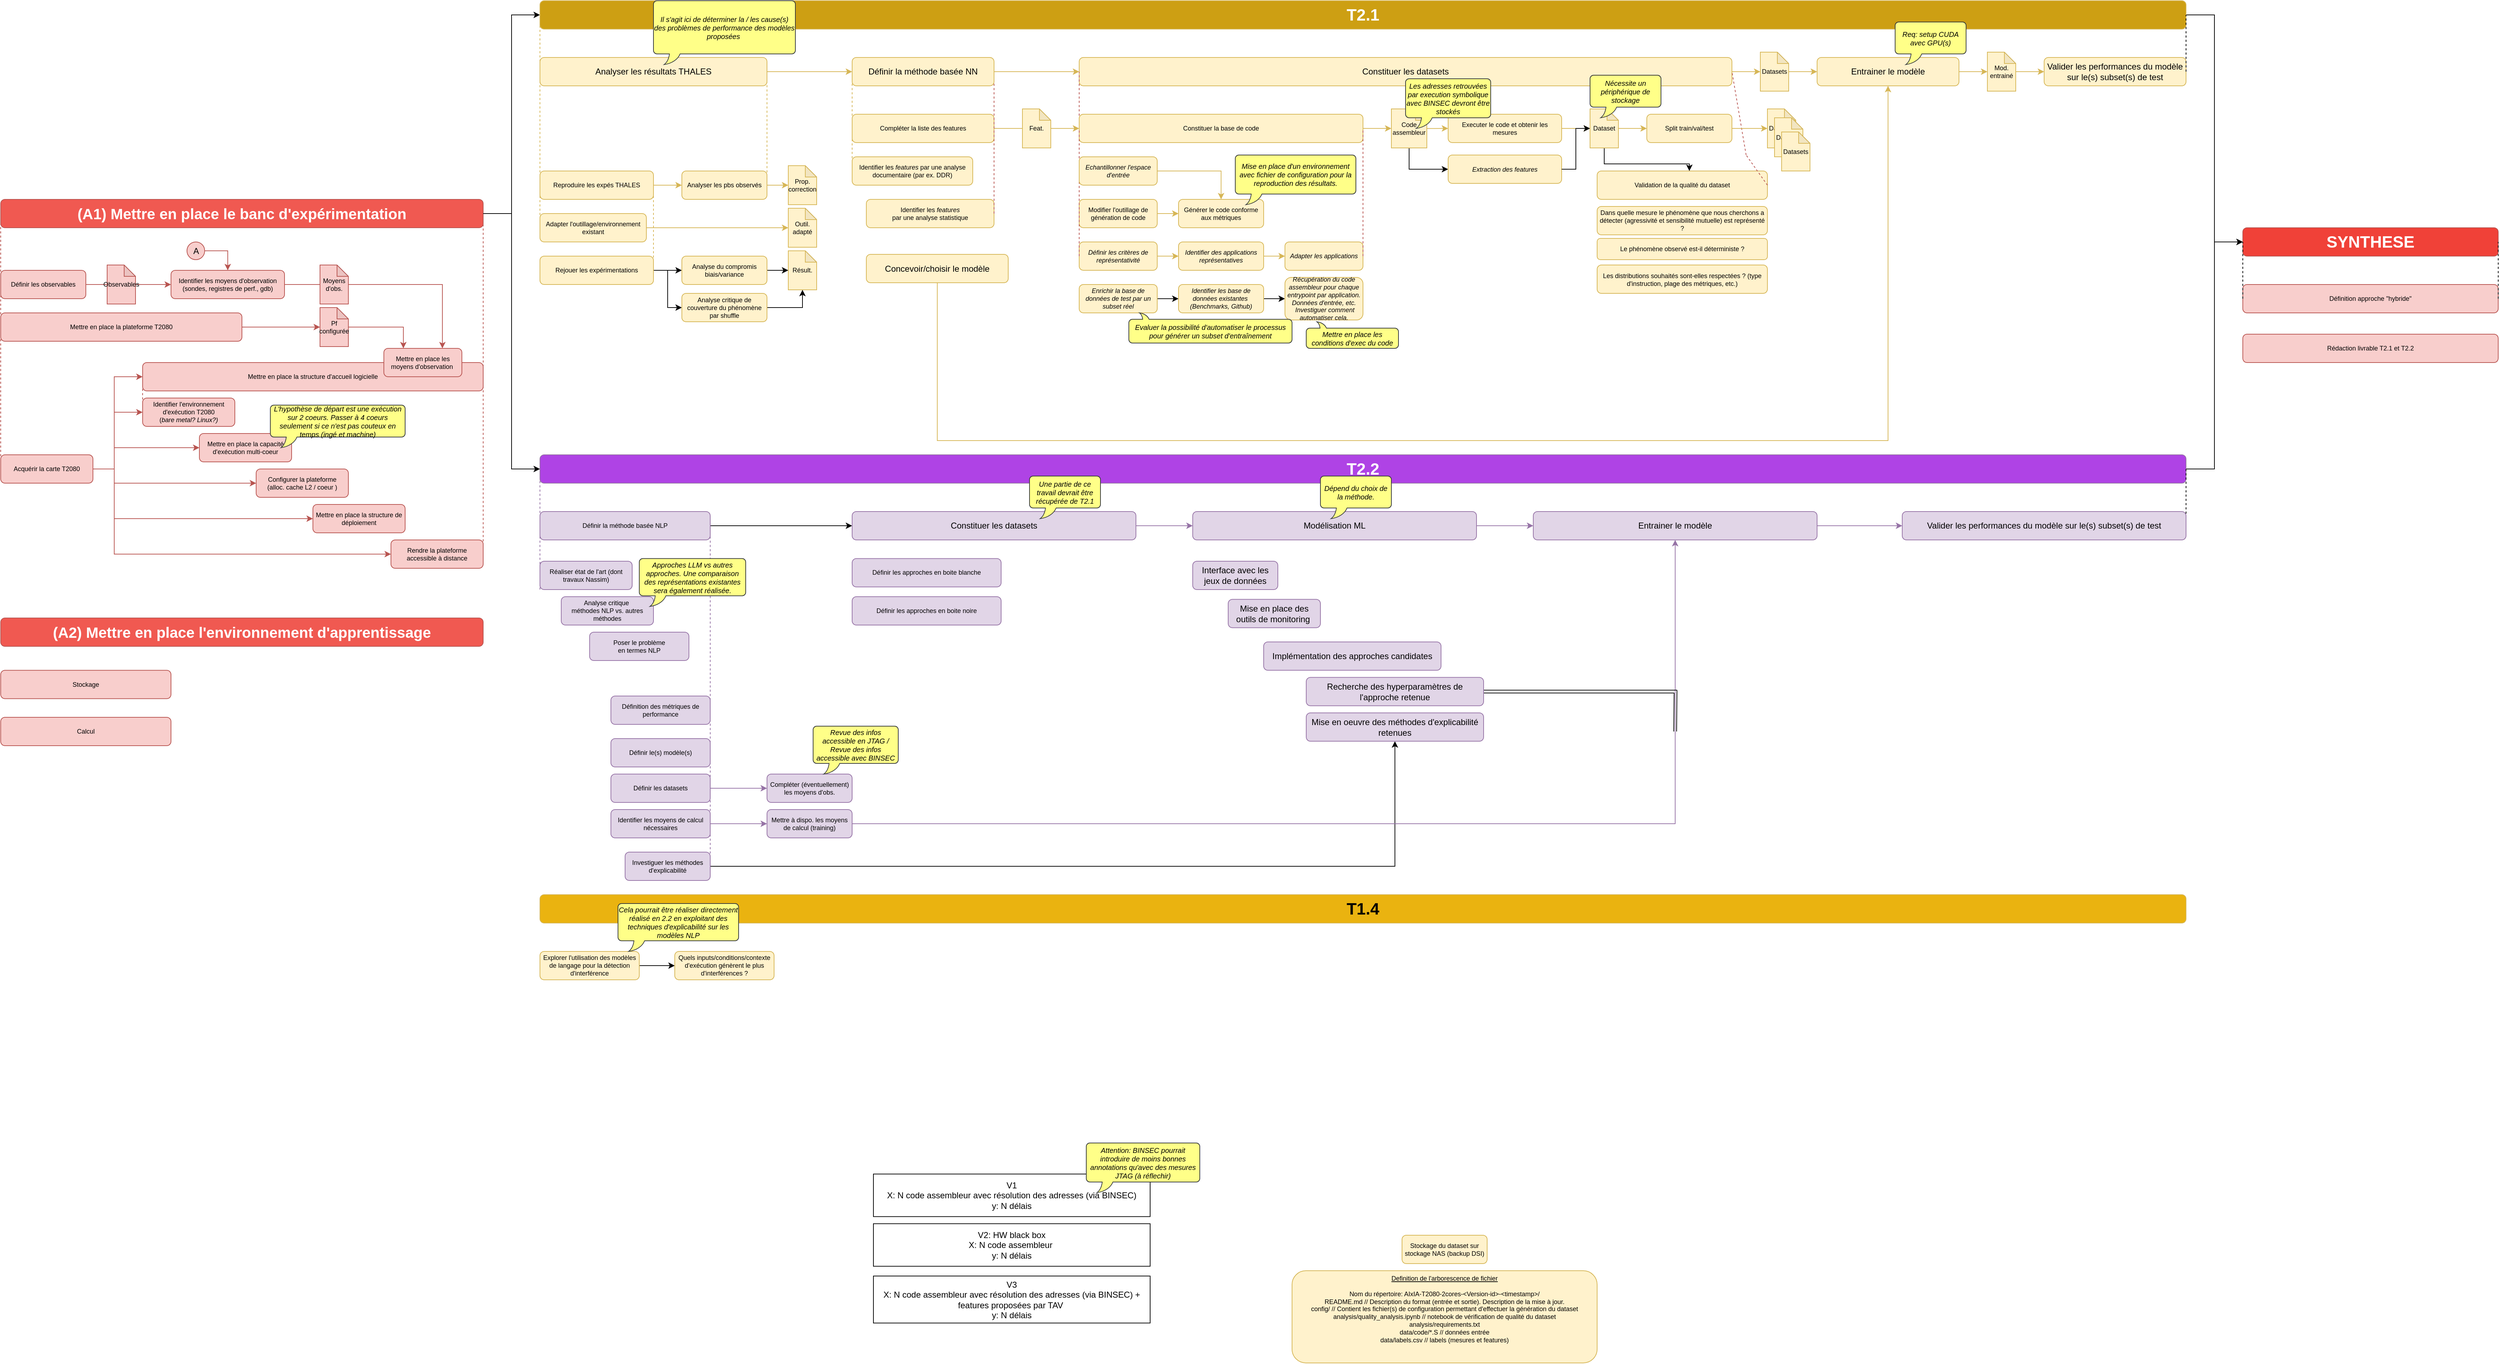 <mxfile version="26.0.9" pages="2">
  <diagram name="Page-1" id="Dc1wXV0wrsYBxKNEe2hL">
    <mxGraphModel dx="3348" dy="1492" grid="1" gridSize="10" guides="1" tooltips="1" connect="1" arrows="1" fold="1" page="1" pageScale="1" pageWidth="3300" pageHeight="4681" math="0" shadow="0">
      <root>
        <mxCell id="0" />
        <mxCell id="1" parent="0" />
        <mxCell id="Q4a2QLuWx2EPBYzoOF2u-1" style="edgeStyle=orthogonalEdgeStyle;rounded=0;orthogonalLoop=1;jettySize=auto;html=1;entryX=0;entryY=0.5;entryDx=0;entryDy=0;fillColor=#fff2cc;strokeColor=#d6b656;align=center;verticalAlign=middle;fontFamily=Helvetica;fontSize=11;fontColor=default;labelBackgroundColor=default;endArrow=classic;" parent="1" source="Q4a2QLuWx2EPBYzoOF2u-2" target="Q4a2QLuWx2EPBYzoOF2u-88" edge="1">
          <mxGeometry relative="1" as="geometry">
            <mxPoint x="2120" y="870" as="targetPoint" />
          </mxGeometry>
        </mxCell>
        <mxCell id="Q4a2QLuWx2EPBYzoOF2u-2" value="Compléter la liste des features" style="rounded=1;whiteSpace=wrap;html=1;strokeColor=#d6b656;align=center;verticalAlign=middle;fontFamily=Helvetica;fontSize=9;fillColor=#fff2cc;fontColor=default;" parent="1" vertex="1">
          <mxGeometry x="1890" y="770" width="200" height="40" as="geometry" />
        </mxCell>
        <mxCell id="Q4a2QLuWx2EPBYzoOF2u-3" style="edgeStyle=orthogonalEdgeStyle;rounded=0;orthogonalLoop=1;jettySize=auto;html=1;entryX=0;entryY=0.5;entryDx=0;entryDy=0;strokeColor=#d6b656;align=center;verticalAlign=middle;fontFamily=Helvetica;fontSize=11;fontColor=default;labelBackgroundColor=default;endArrow=classic;fillColor=#fff2cc;entryPerimeter=0;" parent="1" source="Q4a2QLuWx2EPBYzoOF2u-4" target="Q4a2QLuWx2EPBYzoOF2u-131" edge="1">
          <mxGeometry relative="1" as="geometry" />
        </mxCell>
        <mxCell id="Q4a2QLuWx2EPBYzoOF2u-4" value="Constituer les datasets" style="rounded=1;whiteSpace=wrap;html=1;strokeColor=#d6b656;align=center;verticalAlign=middle;fontFamily=Helvetica;fontSize=12;fillColor=#fff2cc;fontColor=default;" parent="1" vertex="1">
          <mxGeometry x="2210" y="690" width="920" height="40" as="geometry" />
        </mxCell>
        <mxCell id="Q4a2QLuWx2EPBYzoOF2u-5" style="edgeStyle=orthogonalEdgeStyle;rounded=0;orthogonalLoop=1;jettySize=auto;html=1;entryX=0;entryY=0.5;entryDx=0;entryDy=0;fillColor=#fff2cc;strokeColor=#d6b656;align=center;verticalAlign=middle;fontFamily=Helvetica;fontSize=11;fontColor=default;labelBackgroundColor=default;endArrow=classic;" parent="1" source="Q4a2QLuWx2EPBYzoOF2u-6" target="Q4a2QLuWx2EPBYzoOF2u-20" edge="1">
          <mxGeometry relative="1" as="geometry" />
        </mxCell>
        <mxCell id="Q4a2QLuWx2EPBYzoOF2u-6" value="Identifier des applications représentatives" style="rounded=1;whiteSpace=wrap;html=1;fontStyle=2;strokeColor=#d6b656;align=center;verticalAlign=middle;fontFamily=Helvetica;fontSize=9;fillColor=#fff2cc;fontColor=default;" parent="1" vertex="1">
          <mxGeometry x="2350" y="950" width="120" height="40" as="geometry" />
        </mxCell>
        <mxCell id="Q4a2QLuWx2EPBYzoOF2u-7" style="edgeStyle=orthogonalEdgeStyle;rounded=0;orthogonalLoop=1;jettySize=auto;html=1;fillColor=#fff2cc;strokeColor=#d6b656;align=center;verticalAlign=middle;fontFamily=Helvetica;fontSize=11;fontColor=default;labelBackgroundColor=default;endArrow=classic;" parent="1" source="Q4a2QLuWx2EPBYzoOF2u-8" target="Q4a2QLuWx2EPBYzoOF2u-6" edge="1">
          <mxGeometry relative="1" as="geometry" />
        </mxCell>
        <mxCell id="Q4a2QLuWx2EPBYzoOF2u-8" value="Définir les critères de représentativité" style="rounded=1;whiteSpace=wrap;html=1;fontStyle=2;strokeColor=#d6b656;align=center;verticalAlign=middle;fontFamily=Helvetica;fontSize=9;fillColor=#fff2cc;fontColor=default;" parent="1" vertex="1">
          <mxGeometry x="2210" y="950" width="110" height="40" as="geometry" />
        </mxCell>
        <mxCell id="Q4a2QLuWx2EPBYzoOF2u-9" style="edgeStyle=orthogonalEdgeStyle;rounded=0;orthogonalLoop=1;jettySize=auto;html=1;entryX=0;entryY=0.5;entryDx=0;entryDy=0;" parent="1" source="Q4a2QLuWx2EPBYzoOF2u-10" target="Q4a2QLuWx2EPBYzoOF2u-116" edge="1">
          <mxGeometry relative="1" as="geometry" />
        </mxCell>
        <mxCell id="Q4a2QLuWx2EPBYzoOF2u-10" value="Définir la méthode basée NLP" style="rounded=1;whiteSpace=wrap;html=1;strokeColor=#9673a6;align=center;verticalAlign=middle;fontFamily=Helvetica;fontSize=9;fillColor=#e1d5e7;" parent="1" vertex="1">
          <mxGeometry x="1450" y="1330" width="240" height="40" as="geometry" />
        </mxCell>
        <mxCell id="Q4a2QLuWx2EPBYzoOF2u-11" style="edgeStyle=orthogonalEdgeStyle;rounded=0;orthogonalLoop=1;jettySize=auto;html=1;entryX=0;entryY=0.5;entryDx=0;entryDy=0;fillColor=#fff2cc;strokeColor=#d6b656;align=center;verticalAlign=middle;fontFamily=Helvetica;fontSize=11;fontColor=default;labelBackgroundColor=default;endArrow=classic;" parent="1" source="Q4a2QLuWx2EPBYzoOF2u-12" target="Q4a2QLuWx2EPBYzoOF2u-45" edge="1">
          <mxGeometry relative="1" as="geometry" />
        </mxCell>
        <mxCell id="Q4a2QLuWx2EPBYzoOF2u-12" value="Executer le code et obtenir les mesures" style="rounded=1;whiteSpace=wrap;html=1;strokeColor=#d6b656;align=center;verticalAlign=middle;fontFamily=Helvetica;fontSize=9;fillColor=#fff2cc;fontColor=default;" parent="1" vertex="1">
          <mxGeometry x="2730" y="770" width="160" height="40" as="geometry" />
        </mxCell>
        <mxCell id="Q4a2QLuWx2EPBYzoOF2u-13" style="edgeStyle=orthogonalEdgeStyle;rounded=0;orthogonalLoop=1;jettySize=auto;html=1;fillColor=#f8cecc;strokeColor=#b85450;" parent="1" source="Q4a2QLuWx2EPBYzoOF2u-14" target="Q4a2QLuWx2EPBYzoOF2u-32" edge="1">
          <mxGeometry relative="1" as="geometry" />
        </mxCell>
        <mxCell id="Q4a2QLuWx2EPBYzoOF2u-14" value="Définir les observables" style="rounded=1;whiteSpace=wrap;html=1;strokeColor=#b85450;align=center;verticalAlign=middle;fontFamily=Helvetica;fontSize=9;fillColor=#f8cecc;" parent="1" vertex="1">
          <mxGeometry x="690" y="990" width="120" height="40" as="geometry" />
        </mxCell>
        <mxCell id="Q4a2QLuWx2EPBYzoOF2u-15" value="Identifier les &lt;i&gt;features &lt;br&gt;&lt;/i&gt;par une analyse statistique" style="rounded=1;whiteSpace=wrap;html=1;fontSize=9;fillColor=#fff2cc;strokeColor=#d6b656;align=center;verticalAlign=middle;fontFamily=Helvetica;fontColor=default;" parent="1" vertex="1">
          <mxGeometry x="1910" y="890" width="180" height="40" as="geometry" />
        </mxCell>
        <mxCell id="Q4a2QLuWx2EPBYzoOF2u-16" value="Identifier les &lt;i&gt;features &lt;/i&gt;par une analyse documentaire (par ex. DDR)" style="rounded=1;whiteSpace=wrap;html=1;fontSize=9;fillColor=#fff2cc;strokeColor=#d6b656;align=center;verticalAlign=middle;fontFamily=Helvetica;fontColor=default;" parent="1" vertex="1">
          <mxGeometry x="1890" y="830" width="170" height="40" as="geometry" />
        </mxCell>
        <mxCell id="Q4a2QLuWx2EPBYzoOF2u-17" style="edgeStyle=orthogonalEdgeStyle;rounded=0;orthogonalLoop=1;jettySize=auto;html=1;entryX=0;entryY=0.5;entryDx=0;entryDy=0;fillColor=#fff2cc;strokeColor=#d6b656;align=center;verticalAlign=middle;fontFamily=Helvetica;fontSize=11;fontColor=default;labelBackgroundColor=default;endArrow=classic;" parent="1" source="Q4a2QLuWx2EPBYzoOF2u-18" target="Q4a2QLuWx2EPBYzoOF2u-19" edge="1">
          <mxGeometry relative="1" as="geometry" />
        </mxCell>
        <mxCell id="Q4a2QLuWx2EPBYzoOF2u-18" value="Modifier l&#39;outillage de génération de code" style="rounded=1;whiteSpace=wrap;html=1;strokeColor=#d6b656;align=center;verticalAlign=middle;fontFamily=Helvetica;fontSize=9;fillColor=#fff2cc;fontColor=default;" parent="1" vertex="1">
          <mxGeometry x="2210" y="890" width="110" height="40" as="geometry" />
        </mxCell>
        <mxCell id="Q4a2QLuWx2EPBYzoOF2u-19" value="Générer le code conforme aux métriques" style="rounded=1;whiteSpace=wrap;html=1;strokeColor=#d6b656;align=center;verticalAlign=middle;fontFamily=Helvetica;fontSize=9;fillColor=#fff2cc;fontColor=default;" parent="1" vertex="1">
          <mxGeometry x="2350" y="890" width="120" height="40" as="geometry" />
        </mxCell>
        <mxCell id="Q4a2QLuWx2EPBYzoOF2u-20" value="Adapter les applications" style="rounded=1;whiteSpace=wrap;html=1;fontStyle=2;strokeColor=#d6b656;align=center;verticalAlign=middle;fontFamily=Helvetica;fontSize=9;fillColor=#fff2cc;fontColor=default;" parent="1" vertex="1">
          <mxGeometry x="2500" y="950" width="110" height="40" as="geometry" />
        </mxCell>
        <mxCell id="Q4a2QLuWx2EPBYzoOF2u-21" style="edgeStyle=orthogonalEdgeStyle;rounded=0;orthogonalLoop=1;jettySize=auto;html=1;entryX=0.5;entryY=1;entryDx=0;entryDy=0;" parent="1" source="Q4a2QLuWx2EPBYzoOF2u-22" target="Q4a2QLuWx2EPBYzoOF2u-183" edge="1">
          <mxGeometry relative="1" as="geometry" />
        </mxCell>
        <mxCell id="Q4a2QLuWx2EPBYzoOF2u-22" value="Investiguer les méthodes d&#39;explicabilité" style="rounded=1;whiteSpace=wrap;html=1;strokeColor=#9673a6;align=center;verticalAlign=middle;fontFamily=Helvetica;fontSize=9;fillColor=#e1d5e7;" parent="1" vertex="1">
          <mxGeometry x="1570" y="1810" width="120" height="40" as="geometry" />
        </mxCell>
        <mxCell id="Q4a2QLuWx2EPBYzoOF2u-23" value="Mettre en place la capacité d&#39;exécution multi-coeur" style="rounded=1;whiteSpace=wrap;html=1;fontSize=9;fillColor=#f8cecc;strokeColor=#b85450;" parent="1" vertex="1">
          <mxGeometry x="970" y="1220" width="130" height="40" as="geometry" />
        </mxCell>
        <mxCell id="Q4a2QLuWx2EPBYzoOF2u-24" value="Mettre en place la plateforme T2080" style="rounded=1;whiteSpace=wrap;html=1;fontSize=9;fillColor=#f8cecc;strokeColor=#b85450;" parent="1" vertex="1">
          <mxGeometry x="690" y="1050" width="340" height="40" as="geometry" />
        </mxCell>
        <mxCell id="Q4a2QLuWx2EPBYzoOF2u-25" value="Identifier l&#39;environnement d&#39;exécution T2080&lt;br&gt;(&lt;i&gt;bare metal? Linux?)&lt;/i&gt;" style="rounded=1;whiteSpace=wrap;html=1;fontSize=9;fillColor=#f8cecc;strokeColor=#b85450;" parent="1" vertex="1">
          <mxGeometry x="890" y="1170" width="130" height="40" as="geometry" />
        </mxCell>
        <mxCell id="Q4a2QLuWx2EPBYzoOF2u-26" value="Mettre en place la structure d&#39;accueil logicielle" style="rounded=1;whiteSpace=wrap;html=1;fontSize=9;fillColor=#f8cecc;strokeColor=#b85450;" parent="1" vertex="1">
          <mxGeometry x="890" y="1120" width="480" height="40" as="geometry" />
        </mxCell>
        <mxCell id="Q4a2QLuWx2EPBYzoOF2u-27" value="Configurer la plateforme&lt;br&gt;(alloc. cache L2 / coeur )" style="rounded=1;whiteSpace=wrap;html=1;fontSize=9;fillColor=#f8cecc;strokeColor=#b85450;" parent="1" vertex="1">
          <mxGeometry x="1050" y="1270" width="130" height="40" as="geometry" />
        </mxCell>
        <mxCell id="Q4a2QLuWx2EPBYzoOF2u-28" style="edgeStyle=orthogonalEdgeStyle;rounded=0;orthogonalLoop=1;jettySize=auto;html=1;entryX=0.5;entryY=1;entryDx=0;entryDy=0;strokeColor=#9673a6;align=center;verticalAlign=middle;fontFamily=Helvetica;fontSize=11;fontColor=default;labelBackgroundColor=default;endArrow=classic;fillColor=#e1d5e7;" parent="1" source="Q4a2QLuWx2EPBYzoOF2u-29" target="Q4a2QLuWx2EPBYzoOF2u-101" edge="1">
          <mxGeometry relative="1" as="geometry">
            <Array as="points">
              <mxPoint x="3050" y="1770" />
            </Array>
          </mxGeometry>
        </mxCell>
        <mxCell id="Q4a2QLuWx2EPBYzoOF2u-29" value="Mettre à dispo. les moyens de calcul (training)" style="rounded=1;whiteSpace=wrap;html=1;strokeColor=#9673a6;align=center;verticalAlign=middle;fontFamily=Helvetica;fontSize=9;fillColor=#e1d5e7;" parent="1" vertex="1">
          <mxGeometry x="1770" y="1750" width="120" height="40" as="geometry" />
        </mxCell>
        <mxCell id="Q4a2QLuWx2EPBYzoOF2u-30" value="Rendre la plateforme accessible à distance" style="rounded=1;whiteSpace=wrap;html=1;strokeColor=#b85450;align=center;verticalAlign=middle;fontFamily=Helvetica;fontSize=9;fillColor=#f8cecc;" parent="1" vertex="1">
          <mxGeometry x="1240" y="1370" width="130" height="40" as="geometry" />
        </mxCell>
        <mxCell id="Q4a2QLuWx2EPBYzoOF2u-31" style="edgeStyle=orthogonalEdgeStyle;rounded=0;orthogonalLoop=1;jettySize=auto;html=1;entryX=0.75;entryY=0;entryDx=0;entryDy=0;fillColor=#f8cecc;strokeColor=#b85450;" parent="1" source="Q4a2QLuWx2EPBYzoOF2u-32" target="Q4a2QLuWx2EPBYzoOF2u-64" edge="1">
          <mxGeometry relative="1" as="geometry" />
        </mxCell>
        <mxCell id="Q4a2QLuWx2EPBYzoOF2u-32" value="Identifier les moyens d&#39;observation&lt;br&gt;(sondes, registres de perf., gdb)" style="rounded=1;whiteSpace=wrap;html=1;strokeColor=#b85450;align=center;verticalAlign=middle;fontFamily=Helvetica;fontSize=9;fillColor=#f8cecc;" parent="1" vertex="1">
          <mxGeometry x="930" y="990" width="160" height="40" as="geometry" />
        </mxCell>
        <mxCell id="Q4a2QLuWx2EPBYzoOF2u-33" style="edgeStyle=orthogonalEdgeStyle;rounded=0;orthogonalLoop=1;jettySize=auto;html=1;entryX=0;entryY=0.5;entryDx=0;entryDy=0;fillColor=#fff2cc;strokeColor=#d6b656;" parent="1" source="Q4a2QLuWx2EPBYzoOF2u-34" target="Q4a2QLuWx2EPBYzoOF2u-35" edge="1">
          <mxGeometry relative="1" as="geometry" />
        </mxCell>
        <mxCell id="Q4a2QLuWx2EPBYzoOF2u-34" value="Reproduire les expés THALES" style="rounded=1;whiteSpace=wrap;html=1;strokeColor=#d6b656;align=center;verticalAlign=middle;fontFamily=Helvetica;fontSize=9;fillColor=#fff2cc;" parent="1" vertex="1">
          <mxGeometry x="1450" y="850" width="160" height="40" as="geometry" />
        </mxCell>
        <mxCell id="Q4a2QLuWx2EPBYzoOF2u-35" value="Analyser les pbs observés" style="rounded=1;whiteSpace=wrap;html=1;strokeColor=#d6b656;align=center;verticalAlign=middle;fontFamily=Helvetica;fontSize=9;fillColor=#fff2cc;" parent="1" vertex="1">
          <mxGeometry x="1650" y="850" width="120" height="40" as="geometry" />
        </mxCell>
        <mxCell id="Q4a2QLuWx2EPBYzoOF2u-36" value="Adapter l&#39;outillage/environnement existant" style="rounded=1;whiteSpace=wrap;html=1;strokeColor=#d6b656;align=center;verticalAlign=middle;fontFamily=Helvetica;fontSize=9;fillColor=#fff2cc;" parent="1" vertex="1">
          <mxGeometry x="1450" y="910" width="150" height="40" as="geometry" />
        </mxCell>
        <mxCell id="Q4a2QLuWx2EPBYzoOF2u-37" value="Entrainer le modèle" style="rounded=1;whiteSpace=wrap;html=1;fillColor=#fff2cc;strokeColor=#d6b656;" parent="1" vertex="1">
          <mxGeometry x="3250" y="690" width="200" height="40" as="geometry" />
        </mxCell>
        <mxCell id="Q4a2QLuWx2EPBYzoOF2u-38" style="edgeStyle=orthogonalEdgeStyle;rounded=0;orthogonalLoop=1;jettySize=auto;html=1;strokeColor=#d6b656;align=center;verticalAlign=middle;fontFamily=Helvetica;fontSize=11;fontColor=default;labelBackgroundColor=default;endArrow=classic;fillColor=#fff2cc;exitX=0.5;exitY=1;exitDx=0;exitDy=0;" parent="1" source="Q4a2QLuWx2EPBYzoOF2u-39" target="Q4a2QLuWx2EPBYzoOF2u-37" edge="1">
          <mxGeometry relative="1" as="geometry">
            <Array as="points">
              <mxPoint x="2010" y="1230" />
              <mxPoint x="3350" y="1230" />
            </Array>
          </mxGeometry>
        </mxCell>
        <mxCell id="Q4a2QLuWx2EPBYzoOF2u-39" value="Concevoir/choisir le modèle" style="rounded=1;whiteSpace=wrap;html=1;fillColor=#fff2cc;strokeColor=#d6b656;align=center;verticalAlign=middle;fontFamily=Helvetica;fontSize=12;fontColor=default;" parent="1" vertex="1">
          <mxGeometry x="1910" y="967.5" width="200" height="40" as="geometry" />
        </mxCell>
        <mxCell id="Q4a2QLuWx2EPBYzoOF2u-43" value="Validation de la qualité du dataset" style="rounded=1;whiteSpace=wrap;html=1;strokeColor=#d6b656;align=center;verticalAlign=middle;fontFamily=Helvetica;fontSize=9;fillColor=#fff2cc;fontColor=default;" parent="1" vertex="1">
          <mxGeometry x="2940" y="850" width="240" height="40" as="geometry" />
        </mxCell>
        <mxCell id="Q4a2QLuWx2EPBYzoOF2u-44" value="Valider les performances du modèle sur le(s) subset(s) de test" style="rounded=1;whiteSpace=wrap;html=1;fillColor=#fff2cc;strokeColor=#d6b656;" parent="1" vertex="1">
          <mxGeometry x="3570" y="690" width="200" height="40" as="geometry" />
        </mxCell>
        <mxCell id="Q4a2QLuWx2EPBYzoOF2u-45" value="Split train/val/test" style="rounded=1;whiteSpace=wrap;html=1;strokeColor=#d6b656;align=center;verticalAlign=middle;fontFamily=Helvetica;fontSize=9;fillColor=#fff2cc;fontColor=default;" parent="1" vertex="1">
          <mxGeometry x="3010" y="770" width="120" height="40" as="geometry" />
        </mxCell>
        <mxCell id="Q4a2QLuWx2EPBYzoOF2u-46" value="Réaliser état de l&#39;art (dont travaux Nassim)" style="rounded=1;whiteSpace=wrap;html=1;strokeColor=#9673a6;align=center;verticalAlign=middle;fontFamily=Helvetica;fontSize=9;fillColor=#e1d5e7;" parent="1" vertex="1">
          <mxGeometry x="1450" y="1400" width="130" height="40" as="geometry" />
        </mxCell>
        <mxCell id="Q4a2QLuWx2EPBYzoOF2u-47" value="Analyse critique&amp;nbsp;&lt;br&gt;méthodes NLP vs. autres méthodes" style="rounded=1;whiteSpace=wrap;html=1;strokeColor=#9673a6;align=center;verticalAlign=middle;fontFamily=Helvetica;fontSize=9;fillColor=#e1d5e7;" parent="1" vertex="1">
          <mxGeometry x="1480" y="1450" width="130" height="40" as="geometry" />
        </mxCell>
        <mxCell id="Q4a2QLuWx2EPBYzoOF2u-48" value="Compléter (éventuellement) les moyens d&#39;obs." style="rounded=1;whiteSpace=wrap;html=1;strokeColor=#9673a6;align=center;verticalAlign=middle;fontFamily=Helvetica;fontSize=9;fillColor=#e1d5e7;" parent="1" vertex="1">
          <mxGeometry x="1770" y="1700" width="120" height="40" as="geometry" />
        </mxCell>
        <mxCell id="Q4a2QLuWx2EPBYzoOF2u-49" style="edgeStyle=orthogonalEdgeStyle;rounded=0;orthogonalLoop=1;jettySize=auto;html=1;entryX=0;entryY=0.5;entryDx=0;entryDy=0;fillColor=#f8cecc;strokeColor=#b85450;exitX=1;exitY=0.5;exitDx=0;exitDy=0;" parent="1" source="Q4a2QLuWx2EPBYzoOF2u-55" target="Q4a2QLuWx2EPBYzoOF2u-25" edge="1">
          <mxGeometry relative="1" as="geometry">
            <Array as="points">
              <mxPoint x="850" y="1270" />
              <mxPoint x="850" y="1190" />
            </Array>
          </mxGeometry>
        </mxCell>
        <mxCell id="Q4a2QLuWx2EPBYzoOF2u-50" style="edgeStyle=orthogonalEdgeStyle;rounded=0;orthogonalLoop=1;jettySize=auto;html=1;entryX=0;entryY=0.5;entryDx=0;entryDy=0;fillColor=#f8cecc;strokeColor=#b85450;exitX=1;exitY=0.5;exitDx=0;exitDy=0;" parent="1" source="Q4a2QLuWx2EPBYzoOF2u-55" target="Q4a2QLuWx2EPBYzoOF2u-26" edge="1">
          <mxGeometry relative="1" as="geometry">
            <Array as="points">
              <mxPoint x="850" y="1270" />
              <mxPoint x="850" y="1140" />
            </Array>
          </mxGeometry>
        </mxCell>
        <mxCell id="Q4a2QLuWx2EPBYzoOF2u-51" style="edgeStyle=orthogonalEdgeStyle;rounded=0;orthogonalLoop=1;jettySize=auto;html=1;entryX=0;entryY=0.5;entryDx=0;entryDy=0;fillColor=#f8cecc;strokeColor=#b85450;exitX=1;exitY=0.5;exitDx=0;exitDy=0;" parent="1" source="Q4a2QLuWx2EPBYzoOF2u-55" target="Q4a2QLuWx2EPBYzoOF2u-23" edge="1">
          <mxGeometry relative="1" as="geometry">
            <Array as="points">
              <mxPoint x="850" y="1270" />
              <mxPoint x="850" y="1240" />
            </Array>
          </mxGeometry>
        </mxCell>
        <mxCell id="Q4a2QLuWx2EPBYzoOF2u-52" style="edgeStyle=orthogonalEdgeStyle;rounded=0;orthogonalLoop=1;jettySize=auto;html=1;entryX=0;entryY=0.5;entryDx=0;entryDy=0;fillColor=#f8cecc;strokeColor=#b85450;exitX=1;exitY=0.5;exitDx=0;exitDy=0;" parent="1" source="Q4a2QLuWx2EPBYzoOF2u-55" target="Q4a2QLuWx2EPBYzoOF2u-27" edge="1">
          <mxGeometry relative="1" as="geometry">
            <Array as="points">
              <mxPoint x="850" y="1270" />
              <mxPoint x="850" y="1290" />
            </Array>
          </mxGeometry>
        </mxCell>
        <mxCell id="Q4a2QLuWx2EPBYzoOF2u-53" style="edgeStyle=orthogonalEdgeStyle;rounded=0;orthogonalLoop=1;jettySize=auto;html=1;entryX=0;entryY=0.5;entryDx=0;entryDy=0;fillColor=#f8cecc;strokeColor=#b85450;exitX=1;exitY=0.5;exitDx=0;exitDy=0;" parent="1" source="Q4a2QLuWx2EPBYzoOF2u-55" target="Q4a2QLuWx2EPBYzoOF2u-30" edge="1">
          <mxGeometry relative="1" as="geometry">
            <Array as="points">
              <mxPoint x="850" y="1270" />
              <mxPoint x="850" y="1390" />
            </Array>
          </mxGeometry>
        </mxCell>
        <mxCell id="Q4a2QLuWx2EPBYzoOF2u-54" style="edgeStyle=orthogonalEdgeStyle;rounded=0;orthogonalLoop=1;jettySize=auto;html=1;entryX=0;entryY=0.5;entryDx=0;entryDy=0;exitX=1;exitY=0.5;exitDx=0;exitDy=0;strokeColor=#b85450;align=center;verticalAlign=middle;fontFamily=Helvetica;fontSize=11;fontColor=default;labelBackgroundColor=default;endArrow=classic;fillColor=#f8cecc;" parent="1" source="Q4a2QLuWx2EPBYzoOF2u-55" target="Q4a2QLuWx2EPBYzoOF2u-107" edge="1">
          <mxGeometry relative="1" as="geometry">
            <Array as="points">
              <mxPoint x="850" y="1270" />
              <mxPoint x="850" y="1340" />
            </Array>
          </mxGeometry>
        </mxCell>
        <mxCell id="Q4a2QLuWx2EPBYzoOF2u-55" value="Acquérir la carte T2080" style="rounded=1;whiteSpace=wrap;html=1;fontSize=9;fillColor=#f8cecc;strokeColor=#b85450;" parent="1" vertex="1">
          <mxGeometry x="690" y="1250" width="130" height="40" as="geometry" />
        </mxCell>
        <mxCell id="Q4a2QLuWx2EPBYzoOF2u-56" style="edgeStyle=orthogonalEdgeStyle;rounded=0;orthogonalLoop=1;jettySize=auto;html=1;entryX=0.25;entryY=0;entryDx=0;entryDy=0;fillColor=#f8cecc;strokeColor=#b85450;" parent="1" source="Q4a2QLuWx2EPBYzoOF2u-57" target="Q4a2QLuWx2EPBYzoOF2u-64" edge="1">
          <mxGeometry relative="1" as="geometry" />
        </mxCell>
        <mxCell id="Q4a2QLuWx2EPBYzoOF2u-57" value="Pf&lt;div&gt;configurée&lt;/div&gt;" style="shape=note;whiteSpace=wrap;html=1;backgroundOutline=1;darkOpacity=0.05;size=16;fontSize=9;fillColor=#f8cecc;strokeColor=#b85450;" parent="1" vertex="1">
          <mxGeometry x="1140" y="1042.5" width="40" height="55" as="geometry" />
        </mxCell>
        <mxCell id="Q4a2QLuWx2EPBYzoOF2u-58" style="edgeStyle=orthogonalEdgeStyle;rounded=0;orthogonalLoop=1;jettySize=auto;html=1;entryX=0;entryY=0.5;entryDx=0;entryDy=0;entryPerimeter=0;fillColor=#f8cecc;strokeColor=#b85450;" parent="1" source="Q4a2QLuWx2EPBYzoOF2u-24" target="Q4a2QLuWx2EPBYzoOF2u-57" edge="1">
          <mxGeometry relative="1" as="geometry" />
        </mxCell>
        <mxCell id="Q4a2QLuWx2EPBYzoOF2u-59" value="Poser le problème &lt;br&gt;en termes NLP" style="rounded=1;whiteSpace=wrap;html=1;strokeColor=#9673a6;align=center;verticalAlign=middle;fontFamily=Helvetica;fontSize=9;fillColor=#e1d5e7;" parent="1" vertex="1">
          <mxGeometry x="1520" y="1500" width="140" height="40" as="geometry" />
        </mxCell>
        <mxCell id="Q4a2QLuWx2EPBYzoOF2u-60" style="edgeStyle=orthogonalEdgeStyle;rounded=0;orthogonalLoop=1;jettySize=auto;html=1;entryX=0;entryY=0.5;entryDx=0;entryDy=0;" parent="1" source="Q4a2QLuWx2EPBYzoOF2u-61" target="Q4a2QLuWx2EPBYzoOF2u-94" edge="1">
          <mxGeometry relative="1" as="geometry" />
        </mxCell>
        <mxCell id="Q4a2QLuWx2EPBYzoOF2u-61" value="(A1) Mettre en place le banc d&#39;expérimentation" style="rounded=1;whiteSpace=wrap;html=1;fontSize=21;fillColor=light-dark(#f05951, #512d2b);strokeColor=#b85450;fontStyle=1;fontColor=#FFFFFF;" parent="1" vertex="1">
          <mxGeometry x="690" y="890" width="680" height="40" as="geometry" />
        </mxCell>
        <mxCell id="Q4a2QLuWx2EPBYzoOF2u-62" value="Moyens&lt;div&gt;d&#39;obs.&lt;/div&gt;" style="shape=note;whiteSpace=wrap;html=1;backgroundOutline=1;darkOpacity=0.05;size=16;fontSize=9;fillColor=#f8cecc;strokeColor=#b85450;" parent="1" vertex="1">
          <mxGeometry x="1140" y="982.5" width="40" height="55" as="geometry" />
        </mxCell>
        <mxCell id="Q4a2QLuWx2EPBYzoOF2u-63" value="Observables" style="shape=note;whiteSpace=wrap;html=1;backgroundOutline=1;darkOpacity=0.05;size=16;fontSize=9;fillColor=#f8cecc;strokeColor=#b85450;" parent="1" vertex="1">
          <mxGeometry x="840" y="982.5" width="40" height="55" as="geometry" />
        </mxCell>
        <mxCell id="Q4a2QLuWx2EPBYzoOF2u-64" value="Mettre en place les moyens d&#39;observation&amp;nbsp;" style="rounded=1;whiteSpace=wrap;html=1;strokeColor=#b85450;align=center;verticalAlign=middle;fontFamily=Helvetica;fontSize=9;fillColor=#f8cecc;" parent="1" vertex="1">
          <mxGeometry x="1230" y="1100" width="110" height="40" as="geometry" />
        </mxCell>
        <mxCell id="Q4a2QLuWx2EPBYzoOF2u-65" style="edgeStyle=orthogonalEdgeStyle;rounded=0;orthogonalLoop=1;jettySize=auto;html=1;entryX=0;entryY=0.5;entryDx=0;entryDy=0;" parent="1" source="Q4a2QLuWx2EPBYzoOF2u-67" target="Q4a2QLuWx2EPBYzoOF2u-159" edge="1">
          <mxGeometry relative="1" as="geometry" />
        </mxCell>
        <mxCell id="Q4a2QLuWx2EPBYzoOF2u-66" style="edgeStyle=orthogonalEdgeStyle;rounded=0;orthogonalLoop=1;jettySize=auto;html=1;entryX=0;entryY=0.5;entryDx=0;entryDy=0;" parent="1" source="Q4a2QLuWx2EPBYzoOF2u-67" target="Q4a2QLuWx2EPBYzoOF2u-165" edge="1">
          <mxGeometry relative="1" as="geometry" />
        </mxCell>
        <mxCell id="Q4a2QLuWx2EPBYzoOF2u-67" value="Rejouer les expérimentations" style="rounded=1;whiteSpace=wrap;html=1;strokeColor=#d6b656;align=center;verticalAlign=middle;fontFamily=Helvetica;fontSize=9;fillColor=#fff2cc;" parent="1" vertex="1">
          <mxGeometry x="1450" y="970" width="160" height="40" as="geometry" />
        </mxCell>
        <mxCell id="Q4a2QLuWx2EPBYzoOF2u-68" value="" style="endArrow=none;dashed=1;html=1;rounded=0;entryX=0;entryY=0.5;entryDx=0;entryDy=0;exitX=0;exitY=0.5;exitDx=0;exitDy=0;fillColor=#f8cecc;strokeColor=#b85450;" parent="1" source="Q4a2QLuWx2EPBYzoOF2u-55" target="Q4a2QLuWx2EPBYzoOF2u-24" edge="1">
          <mxGeometry width="50" height="50" relative="1" as="geometry">
            <mxPoint x="1340" y="1360" as="sourcePoint" />
            <mxPoint x="1390" y="1310" as="targetPoint" />
          </mxGeometry>
        </mxCell>
        <mxCell id="Q4a2QLuWx2EPBYzoOF2u-69" value="" style="endArrow=none;dashed=1;html=1;rounded=0;exitX=0;exitY=0.5;exitDx=0;exitDy=0;fillColor=#f8cecc;strokeColor=#b85450;" parent="1" source="Q4a2QLuWx2EPBYzoOF2u-25" edge="1">
          <mxGeometry width="50" height="50" relative="1" as="geometry">
            <mxPoint x="1029" y="1220" as="sourcePoint" />
            <mxPoint x="890" y="1140" as="targetPoint" />
          </mxGeometry>
        </mxCell>
        <mxCell id="Q4a2QLuWx2EPBYzoOF2u-70" value="" style="endArrow=none;dashed=1;html=1;rounded=0;entryX=0;entryY=0.5;entryDx=0;entryDy=0;fillColor=#e1d5e7;strokeColor=#9673a6;" parent="1" target="Q4a2QLuWx2EPBYzoOF2u-97" edge="1">
          <mxGeometry width="50" height="50" relative="1" as="geometry">
            <mxPoint x="1450" y="1440" as="sourcePoint" />
            <mxPoint x="1450" y="1370" as="targetPoint" />
          </mxGeometry>
        </mxCell>
        <mxCell id="Q4a2QLuWx2EPBYzoOF2u-71" value="" style="endArrow=none;dashed=1;html=1;rounded=0;entryX=1;entryY=0.5;entryDx=0;entryDy=0;exitX=1;exitY=0.5;exitDx=0;exitDy=0;fillColor=#e1d5e7;strokeColor=#9673a6;" parent="1" source="Q4a2QLuWx2EPBYzoOF2u-22" target="Q4a2QLuWx2EPBYzoOF2u-10" edge="1">
          <mxGeometry width="50" height="50" relative="1" as="geometry">
            <mxPoint x="1660" y="1415" as="sourcePoint" />
            <mxPoint x="1660" y="1345" as="targetPoint" />
          </mxGeometry>
        </mxCell>
        <mxCell id="Q4a2QLuWx2EPBYzoOF2u-72" style="edgeStyle=orthogonalEdgeStyle;rounded=0;orthogonalLoop=1;jettySize=auto;html=1;entryX=0.5;entryY=0;entryDx=0;entryDy=0;exitX=1;exitY=0.5;exitDx=0;exitDy=0;fillColor=#f8cecc;strokeColor=#b85450;" parent="1" source="Q4a2QLuWx2EPBYzoOF2u-73" target="Q4a2QLuWx2EPBYzoOF2u-32" edge="1">
          <mxGeometry relative="1" as="geometry" />
        </mxCell>
        <mxCell id="Q4a2QLuWx2EPBYzoOF2u-73" value="A" style="ellipse;whiteSpace=wrap;html=1;aspect=fixed;fillColor=#f8cecc;strokeColor=#b85450;" parent="1" vertex="1">
          <mxGeometry x="952.5" y="950" width="25" height="25" as="geometry" />
        </mxCell>
        <mxCell id="Q4a2QLuWx2EPBYzoOF2u-74" value="" style="endArrow=none;dashed=1;html=1;rounded=0;entryX=0;entryY=0.5;entryDx=0;entryDy=0;exitX=0;exitY=0.5;exitDx=0;exitDy=0;fillColor=#f8cecc;strokeColor=#b85450;" parent="1" source="Q4a2QLuWx2EPBYzoOF2u-24" target="Q4a2QLuWx2EPBYzoOF2u-61" edge="1">
          <mxGeometry width="50" height="50" relative="1" as="geometry">
            <mxPoint x="700" y="1220" as="sourcePoint" />
            <mxPoint x="700" y="1080" as="targetPoint" />
          </mxGeometry>
        </mxCell>
        <mxCell id="Q4a2QLuWx2EPBYzoOF2u-75" value="" style="endArrow=none;dashed=1;html=1;rounded=0;entryX=1;entryY=0.5;entryDx=0;entryDy=0;exitX=1;exitY=0.5;exitDx=0;exitDy=0;fillColor=#f8cecc;strokeColor=#b85450;" parent="1" source="Q4a2QLuWx2EPBYzoOF2u-30" target="Q4a2QLuWx2EPBYzoOF2u-61" edge="1">
          <mxGeometry width="50" height="50" relative="1" as="geometry">
            <mxPoint x="1330" y="1070" as="sourcePoint" />
            <mxPoint x="1330" y="910" as="targetPoint" />
          </mxGeometry>
        </mxCell>
        <mxCell id="Q4a2QLuWx2EPBYzoOF2u-76" style="edgeStyle=orthogonalEdgeStyle;rounded=0;orthogonalLoop=1;jettySize=auto;html=1;entryX=0;entryY=0.5;entryDx=0;entryDy=0;fillColor=#e1d5e7;strokeColor=#9673a6;" parent="1" source="Q4a2QLuWx2EPBYzoOF2u-77" target="Q4a2QLuWx2EPBYzoOF2u-29" edge="1">
          <mxGeometry relative="1" as="geometry" />
        </mxCell>
        <mxCell id="Q4a2QLuWx2EPBYzoOF2u-77" value="Identifier les moyens de calcul nécessaires" style="rounded=1;whiteSpace=wrap;html=1;strokeColor=#9673a6;align=center;verticalAlign=middle;fontFamily=Helvetica;fontSize=9;fillColor=#e1d5e7;" parent="1" vertex="1">
          <mxGeometry x="1550" y="1750" width="140" height="40" as="geometry" />
        </mxCell>
        <mxCell id="Q4a2QLuWx2EPBYzoOF2u-78" value="Définir le(s) modèle(s)" style="rounded=1;whiteSpace=wrap;html=1;strokeColor=#9673a6;align=center;verticalAlign=middle;fontFamily=Helvetica;fontSize=9;fillColor=#e1d5e7;" parent="1" vertex="1">
          <mxGeometry x="1550" y="1650" width="140" height="40" as="geometry" />
        </mxCell>
        <mxCell id="Q4a2QLuWx2EPBYzoOF2u-79" style="edgeStyle=orthogonalEdgeStyle;rounded=0;orthogonalLoop=1;jettySize=auto;html=1;entryX=0;entryY=0.5;entryDx=0;entryDy=0;fillColor=#e1d5e7;strokeColor=#9673a6;" parent="1" source="Q4a2QLuWx2EPBYzoOF2u-80" target="Q4a2QLuWx2EPBYzoOF2u-48" edge="1">
          <mxGeometry relative="1" as="geometry" />
        </mxCell>
        <mxCell id="Q4a2QLuWx2EPBYzoOF2u-80" value="Définir les datasets" style="rounded=1;whiteSpace=wrap;html=1;strokeColor=#9673a6;align=center;verticalAlign=middle;fontFamily=Helvetica;fontSize=9;fillColor=#e1d5e7;" parent="1" vertex="1">
          <mxGeometry x="1550" y="1700" width="140" height="40" as="geometry" />
        </mxCell>
        <mxCell id="Q4a2QLuWx2EPBYzoOF2u-81" style="edgeStyle=orthogonalEdgeStyle;rounded=0;orthogonalLoop=1;jettySize=auto;html=1;entryX=0;entryY=0.5;entryDx=0;entryDy=0;strokeColor=#d6b656;align=center;verticalAlign=middle;fontFamily=Helvetica;fontSize=11;fontColor=default;labelBackgroundColor=default;endArrow=classic;fillColor=#fff2cc;" parent="1" source="Q4a2QLuWx2EPBYzoOF2u-82" target="Q4a2QLuWx2EPBYzoOF2u-111" edge="1">
          <mxGeometry relative="1" as="geometry" />
        </mxCell>
        <mxCell id="Q4a2QLuWx2EPBYzoOF2u-82" value="Analyser les résultats THALES" style="rounded=1;whiteSpace=wrap;html=1;strokeColor=#d6b656;align=center;verticalAlign=middle;fontFamily=Helvetica;fontSize=12;fillColor=#fff2cc;" parent="1" vertex="1">
          <mxGeometry x="1450" y="690" width="320" height="40" as="geometry" />
        </mxCell>
        <mxCell id="Q4a2QLuWx2EPBYzoOF2u-83" value="" style="endArrow=none;dashed=1;html=1;rounded=0;entryX=0;entryY=0.5;entryDx=0;entryDy=0;exitX=0;exitY=0.5;exitDx=0;exitDy=0;fillColor=#fff2cc;strokeColor=#d6b656;" parent="1" source="Q4a2QLuWx2EPBYzoOF2u-36" target="Q4a2QLuWx2EPBYzoOF2u-94" edge="1">
          <mxGeometry width="50" height="50" relative="1" as="geometry">
            <mxPoint x="1350" y="960" as="sourcePoint" />
            <mxPoint x="1350" y="720" as="targetPoint" />
          </mxGeometry>
        </mxCell>
        <mxCell id="Q4a2QLuWx2EPBYzoOF2u-84" value="" style="endArrow=none;dashed=1;html=1;rounded=0;entryX=1;entryY=0.5;entryDx=0;entryDy=0;exitX=1;exitY=0.5;exitDx=0;exitDy=0;fillColor=#fff2cc;strokeColor=#d6b656;" parent="1" source="Q4a2QLuWx2EPBYzoOF2u-35" target="Q4a2QLuWx2EPBYzoOF2u-82" edge="1">
          <mxGeometry width="50" height="50" relative="1" as="geometry">
            <mxPoint x="1460" y="920" as="sourcePoint" />
            <mxPoint x="1460" y="720" as="targetPoint" />
          </mxGeometry>
        </mxCell>
        <mxCell id="Q4a2QLuWx2EPBYzoOF2u-85" value="" style="endArrow=none;dashed=1;html=1;rounded=0;entryX=1;entryY=0.5;entryDx=0;entryDy=0;exitX=1;exitY=0.5;exitDx=0;exitDy=0;fillColor=#fff2cc;strokeColor=#d6b656;" parent="1" source="Q4a2QLuWx2EPBYzoOF2u-67" target="Q4a2QLuWx2EPBYzoOF2u-34" edge="1">
          <mxGeometry width="50" height="50" relative="1" as="geometry">
            <mxPoint x="1460" y="938" as="sourcePoint" />
            <mxPoint x="1460" y="680" as="targetPoint" />
          </mxGeometry>
        </mxCell>
        <mxCell id="Q4a2QLuWx2EPBYzoOF2u-86" value="" style="endArrow=none;dashed=1;html=1;rounded=0;entryX=0;entryY=0.5;entryDx=0;entryDy=0;exitX=0;exitY=0.5;exitDx=0;exitDy=0;fillColor=#f8cecc;strokeColor=#b85450;" parent="1" source="Q4a2QLuWx2EPBYzoOF2u-88" target="Q4a2QLuWx2EPBYzoOF2u-4" edge="1">
          <mxGeometry width="50" height="50" relative="1" as="geometry">
            <mxPoint x="1860" y="920" as="sourcePoint" />
            <mxPoint x="1860" y="720" as="targetPoint" />
          </mxGeometry>
        </mxCell>
        <mxCell id="Q4a2QLuWx2EPBYzoOF2u-87" value="" style="endArrow=none;dashed=1;html=1;rounded=0;entryX=1;entryY=0.5;entryDx=0;entryDy=0;exitX=1;exitY=0.5;exitDx=0;exitDy=0;fillColor=#f8cecc;strokeColor=#b85450;" parent="1" source="Q4a2QLuWx2EPBYzoOF2u-15" target="Q4a2QLuWx2EPBYzoOF2u-111" edge="1">
          <mxGeometry width="50" height="50" relative="1" as="geometry">
            <mxPoint x="1900" y="1000" as="sourcePoint" />
            <mxPoint x="1900" y="660" as="targetPoint" />
          </mxGeometry>
        </mxCell>
        <mxCell id="Q4a2QLuWx2EPBYzoOF2u-88" value="Constituer la base de code" style="rounded=1;whiteSpace=wrap;html=1;strokeColor=#d6b656;align=center;verticalAlign=middle;fontFamily=Helvetica;fontSize=9;fillColor=#fff2cc;fontColor=default;" parent="1" vertex="1">
          <mxGeometry x="2210" y="770" width="400" height="40" as="geometry" />
        </mxCell>
        <mxCell id="Q4a2QLuWx2EPBYzoOF2u-89" value="" style="endArrow=none;dashed=1;html=1;rounded=0;entryX=0;entryY=0.5;entryDx=0;entryDy=0;exitX=0;exitY=0.5;exitDx=0;exitDy=0;fillColor=#f8cecc;strokeColor=#b85450;" parent="1" source="Q4a2QLuWx2EPBYzoOF2u-8" target="Q4a2QLuWx2EPBYzoOF2u-88" edge="1">
          <mxGeometry width="50" height="50" relative="1" as="geometry">
            <mxPoint x="1940" y="1000" as="sourcePoint" />
            <mxPoint x="1940" y="680" as="targetPoint" />
          </mxGeometry>
        </mxCell>
        <mxCell id="Q4a2QLuWx2EPBYzoOF2u-90" value="" style="endArrow=none;dashed=1;html=1;rounded=0;entryX=1;entryY=0.5;entryDx=0;entryDy=0;exitX=1;exitY=0.5;exitDx=0;exitDy=0;fillColor=#f8cecc;strokeColor=#b85450;" parent="1" source="Q4a2QLuWx2EPBYzoOF2u-20" target="Q4a2QLuWx2EPBYzoOF2u-88" edge="1">
          <mxGeometry width="50" height="50" relative="1" as="geometry">
            <mxPoint x="2130" y="940" as="sourcePoint" />
            <mxPoint x="2130" y="800" as="targetPoint" />
          </mxGeometry>
        </mxCell>
        <mxCell id="Q4a2QLuWx2EPBYzoOF2u-91" value="" style="endArrow=none;dashed=1;html=1;rounded=0;entryX=1;entryY=0.5;entryDx=0;entryDy=0;exitX=1;exitY=0.5;exitDx=0;exitDy=0;fillColor=#f8cecc;strokeColor=#b85450;" parent="1" target="Q4a2QLuWx2EPBYzoOF2u-4" edge="1">
          <mxGeometry width="50" height="50" relative="1" as="geometry">
            <mxPoint x="3150.0" y="827.5" as="sourcePoint" />
            <mxPoint x="1940" y="720" as="targetPoint" />
          </mxGeometry>
        </mxCell>
        <mxCell id="Q4a2QLuWx2EPBYzoOF2u-92" style="edgeStyle=orthogonalEdgeStyle;rounded=0;orthogonalLoop=1;jettySize=auto;html=1;entryX=0;entryY=0.5;entryDx=0;entryDy=0;strokeColor=#d6b656;align=center;verticalAlign=middle;fontFamily=Helvetica;fontSize=11;fontColor=default;labelBackgroundColor=default;endArrow=classic;fillColor=#fff2cc;" parent="1" source="Q4a2QLuWx2EPBYzoOF2u-135" target="Q4a2QLuWx2EPBYzoOF2u-44" edge="1">
          <mxGeometry relative="1" as="geometry" />
        </mxCell>
        <mxCell id="Q4a2QLuWx2EPBYzoOF2u-93" style="edgeStyle=orthogonalEdgeStyle;rounded=0;orthogonalLoop=1;jettySize=auto;html=1;entryX=0;entryY=0.5;entryDx=0;entryDy=0;" parent="1" source="Q4a2QLuWx2EPBYzoOF2u-94" target="Q4a2QLuWx2EPBYzoOF2u-103" edge="1">
          <mxGeometry relative="1" as="geometry" />
        </mxCell>
        <mxCell id="Q4a2QLuWx2EPBYzoOF2u-94" value="T2.1" style="rounded=1;whiteSpace=wrap;html=1;strokeColor=#d6b656;align=center;verticalAlign=middle;fontFamily=Helvetica;fontSize=23;fillColor=light-dark(#cd9f13, #281d00);fontStyle=1;fontColor=light-dark(#ffffff, #ededed);" parent="1" vertex="1">
          <mxGeometry x="1450" y="610" width="2320" height="40" as="geometry" />
        </mxCell>
        <mxCell id="Q4a2QLuWx2EPBYzoOF2u-95" value="" style="endArrow=none;dashed=1;html=1;rounded=0;entryX=1;entryY=0.5;entryDx=0;entryDy=0;exitX=1;exitY=0.5;exitDx=0;exitDy=0;" parent="1" source="Q4a2QLuWx2EPBYzoOF2u-44" target="Q4a2QLuWx2EPBYzoOF2u-94" edge="1">
          <mxGeometry width="50" height="50" relative="1" as="geometry">
            <mxPoint x="3490" y="710" as="sourcePoint" />
            <mxPoint x="2860" y="720" as="targetPoint" />
          </mxGeometry>
        </mxCell>
        <mxCell id="Q4a2QLuWx2EPBYzoOF2u-96" style="edgeStyle=orthogonalEdgeStyle;rounded=0;orthogonalLoop=1;jettySize=auto;html=1;entryX=0;entryY=0.5;entryDx=0;entryDy=0;" parent="1" source="Q4a2QLuWx2EPBYzoOF2u-97" target="Q4a2QLuWx2EPBYzoOF2u-103" edge="1">
          <mxGeometry relative="1" as="geometry" />
        </mxCell>
        <mxCell id="Q4a2QLuWx2EPBYzoOF2u-97" value="T2.2" style="rounded=1;whiteSpace=wrap;html=1;strokeColor=#9673a6;align=center;verticalAlign=middle;fontFamily=Helvetica;fontSize=23;fillColor=light-dark(#af43e5, #392f3f);fontStyle=1;fontColor=light-dark(#ffffff, #ededed);" parent="1" vertex="1">
          <mxGeometry x="1450" y="1250" width="2320" height="40" as="geometry" />
        </mxCell>
        <mxCell id="Q4a2QLuWx2EPBYzoOF2u-98" style="edgeStyle=orthogonalEdgeStyle;rounded=0;orthogonalLoop=1;jettySize=auto;html=1;entryX=0;entryY=0.5;entryDx=0;entryDy=0;exitX=1;exitY=0.5;exitDx=0;exitDy=0;" parent="1" source="Q4a2QLuWx2EPBYzoOF2u-61" target="Q4a2QLuWx2EPBYzoOF2u-97" edge="1">
          <mxGeometry relative="1" as="geometry">
            <mxPoint x="1370" y="1070" as="sourcePoint" />
            <mxPoint x="1460" y="640" as="targetPoint" />
          </mxGeometry>
        </mxCell>
        <mxCell id="Q4a2QLuWx2EPBYzoOF2u-99" style="edgeStyle=orthogonalEdgeStyle;rounded=0;orthogonalLoop=1;jettySize=auto;html=1;entryX=0;entryY=0.5;entryDx=0;entryDy=0;strokeColor=#9673a6;align=center;verticalAlign=middle;fontFamily=Helvetica;fontSize=11;fontColor=default;labelBackgroundColor=default;endArrow=classic;fillColor=#e1d5e7;" parent="1" source="Q4a2QLuWx2EPBYzoOF2u-100" target="Q4a2QLuWx2EPBYzoOF2u-101" edge="1">
          <mxGeometry relative="1" as="geometry" />
        </mxCell>
        <mxCell id="Q4a2QLuWx2EPBYzoOF2u-100" value="Modélisation ML" style="rounded=1;whiteSpace=wrap;html=1;fillColor=#e1d5e7;strokeColor=#9673a6;" parent="1" vertex="1">
          <mxGeometry x="2370" y="1330" width="400" height="40" as="geometry" />
        </mxCell>
        <mxCell id="Q4a2QLuWx2EPBYzoOF2u-101" value="Entrainer le modèle" style="rounded=1;whiteSpace=wrap;html=1;fillColor=#e1d5e7;strokeColor=#9673a6;" parent="1" vertex="1">
          <mxGeometry x="2850" y="1330" width="400" height="40" as="geometry" />
        </mxCell>
        <mxCell id="Q4a2QLuWx2EPBYzoOF2u-102" style="edgeStyle=orthogonalEdgeStyle;rounded=0;orthogonalLoop=1;jettySize=auto;html=1;exitX=1;exitY=0.5;exitDx=0;exitDy=0;entryX=0;entryY=0.5;entryDx=0;entryDy=0;strokeColor=#9673a6;align=center;verticalAlign=middle;fontFamily=Helvetica;fontSize=11;fontColor=default;labelBackgroundColor=default;endArrow=classic;fillColor=#e1d5e7;" parent="1" source="Q4a2QLuWx2EPBYzoOF2u-101" target="Q4a2QLuWx2EPBYzoOF2u-141" edge="1">
          <mxGeometry relative="1" as="geometry">
            <mxPoint x="3210" y="1350" as="sourcePoint" />
          </mxGeometry>
        </mxCell>
        <mxCell id="Q4a2QLuWx2EPBYzoOF2u-103" value="SYNTHESE" style="rounded=1;whiteSpace=wrap;html=1;fillColor=light-dark(#f04138, #512d2b);strokeColor=#b85450;fontSize=23;fontStyle=1;fontColor=#FFFFFF;" parent="1" vertex="1">
          <mxGeometry x="3850" y="930" width="360" height="40" as="geometry" />
        </mxCell>
        <mxCell id="Q4a2QLuWx2EPBYzoOF2u-104" value="Définition approche &quot;hybride&quot;" style="rounded=1;whiteSpace=wrap;html=1;strokeColor=#b85450;align=center;verticalAlign=middle;fontFamily=Helvetica;fontSize=9;fillColor=#f8cecc;" parent="1" vertex="1">
          <mxGeometry x="3850" y="1010" width="360" height="40" as="geometry" />
        </mxCell>
        <mxCell id="Q4a2QLuWx2EPBYzoOF2u-105" value="" style="endArrow=none;dashed=1;html=1;rounded=0;entryX=0;entryY=0.5;entryDx=0;entryDy=0;exitX=0;exitY=0.5;exitDx=0;exitDy=0;" parent="1" source="Q4a2QLuWx2EPBYzoOF2u-104" target="Q4a2QLuWx2EPBYzoOF2u-103" edge="1">
          <mxGeometry width="50" height="50" relative="1" as="geometry">
            <mxPoint x="3780" y="1280" as="sourcePoint" />
            <mxPoint x="3780" y="640" as="targetPoint" />
          </mxGeometry>
        </mxCell>
        <mxCell id="Q4a2QLuWx2EPBYzoOF2u-106" value="" style="endArrow=none;dashed=1;html=1;rounded=0;entryX=1;entryY=0.5;entryDx=0;entryDy=0;exitX=1;exitY=0.5;exitDx=0;exitDy=0;" parent="1" source="Q4a2QLuWx2EPBYzoOF2u-104" target="Q4a2QLuWx2EPBYzoOF2u-103" edge="1">
          <mxGeometry width="50" height="50" relative="1" as="geometry">
            <mxPoint x="3860" y="1040" as="sourcePoint" />
            <mxPoint x="3860" y="960" as="targetPoint" />
          </mxGeometry>
        </mxCell>
        <mxCell id="Q4a2QLuWx2EPBYzoOF2u-107" value="Mettre en place la structure de déploiement" style="rounded=1;whiteSpace=wrap;html=1;fontSize=9;fillColor=#f8cecc;strokeColor=#b85450;" parent="1" vertex="1">
          <mxGeometry x="1130" y="1320" width="130" height="40" as="geometry" />
        </mxCell>
        <mxCell id="Q4a2QLuWx2EPBYzoOF2u-108" value="Prop.&lt;br&gt;correction" style="shape=note;whiteSpace=wrap;html=1;backgroundOutline=1;darkOpacity=0.05;size=16;fontSize=9;fillColor=#fff2cc;strokeColor=#d6b656;rounded=1;align=center;verticalAlign=middle;fontFamily=Helvetica;fontColor=default;" parent="1" vertex="1">
          <mxGeometry x="1800" y="842.5" width="40" height="55" as="geometry" />
        </mxCell>
        <mxCell id="Q4a2QLuWx2EPBYzoOF2u-109" style="edgeStyle=orthogonalEdgeStyle;rounded=0;orthogonalLoop=1;jettySize=auto;html=1;entryX=0;entryY=0.5;entryDx=0;entryDy=0;entryPerimeter=0;strokeColor=#d6b656;align=center;verticalAlign=middle;fontFamily=Helvetica;fontSize=11;fontColor=default;labelBackgroundColor=default;endArrow=classic;fillColor=#fff2cc;" parent="1" source="Q4a2QLuWx2EPBYzoOF2u-35" target="Q4a2QLuWx2EPBYzoOF2u-108" edge="1">
          <mxGeometry relative="1" as="geometry" />
        </mxCell>
        <mxCell id="Q4a2QLuWx2EPBYzoOF2u-110" style="edgeStyle=orthogonalEdgeStyle;rounded=0;orthogonalLoop=1;jettySize=auto;html=1;entryX=0;entryY=0.5;entryDx=0;entryDy=0;strokeColor=#d6b656;align=center;verticalAlign=middle;fontFamily=Helvetica;fontSize=11;fontColor=default;labelBackgroundColor=default;endArrow=classic;fillColor=#fff2cc;" parent="1" source="Q4a2QLuWx2EPBYzoOF2u-111" target="Q4a2QLuWx2EPBYzoOF2u-4" edge="1">
          <mxGeometry relative="1" as="geometry" />
        </mxCell>
        <mxCell id="Q4a2QLuWx2EPBYzoOF2u-111" value="Définir la méthode basée NN" style="rounded=1;whiteSpace=wrap;html=1;strokeColor=#d6b656;align=center;verticalAlign=middle;fontFamily=Helvetica;fontSize=12;fillColor=#fff2cc;fontColor=default;" parent="1" vertex="1">
          <mxGeometry x="1890" y="690" width="200" height="40" as="geometry" />
        </mxCell>
        <mxCell id="Q4a2QLuWx2EPBYzoOF2u-112" value="" style="endArrow=none;dashed=1;html=1;rounded=0;entryX=0;entryY=0.5;entryDx=0;entryDy=0;exitX=0;exitY=0.5;exitDx=0;exitDy=0;fillColor=#fff2cc;strokeColor=#d6b656;" parent="1" source="Q4a2QLuWx2EPBYzoOF2u-16" target="Q4a2QLuWx2EPBYzoOF2u-111" edge="1">
          <mxGeometry width="50" height="50" relative="1" as="geometry">
            <mxPoint x="1780" y="880" as="sourcePoint" />
            <mxPoint x="1780" y="720" as="targetPoint" />
          </mxGeometry>
        </mxCell>
        <mxCell id="Q4a2QLuWx2EPBYzoOF2u-113" style="edgeStyle=orthogonalEdgeStyle;rounded=0;orthogonalLoop=1;jettySize=auto;html=1;strokeColor=#d6b656;align=center;verticalAlign=middle;fontFamily=Helvetica;fontSize=11;fontColor=default;labelBackgroundColor=default;endArrow=classic;fillColor=#fff2cc;" parent="1" source="Q4a2QLuWx2EPBYzoOF2u-114" target="Q4a2QLuWx2EPBYzoOF2u-19" edge="1">
          <mxGeometry relative="1" as="geometry" />
        </mxCell>
        <mxCell id="Q4a2QLuWx2EPBYzoOF2u-114" value="Echantillonner l&#39;espace d&#39;entrée" style="rounded=1;whiteSpace=wrap;html=1;fontStyle=2;strokeColor=#d6b656;align=center;verticalAlign=middle;fontFamily=Helvetica;fontSize=9;fillColor=#fff2cc;fontColor=default;" parent="1" vertex="1">
          <mxGeometry x="2210" y="830" width="110" height="40" as="geometry" />
        </mxCell>
        <mxCell id="Q4a2QLuWx2EPBYzoOF2u-115" style="edgeStyle=orthogonalEdgeStyle;rounded=0;orthogonalLoop=1;jettySize=auto;html=1;strokeColor=#9673a6;align=center;verticalAlign=middle;fontFamily=Helvetica;fontSize=11;fontColor=default;labelBackgroundColor=default;endArrow=classic;fillColor=#e1d5e7;" parent="1" source="Q4a2QLuWx2EPBYzoOF2u-116" target="Q4a2QLuWx2EPBYzoOF2u-100" edge="1">
          <mxGeometry relative="1" as="geometry" />
        </mxCell>
        <mxCell id="Q4a2QLuWx2EPBYzoOF2u-116" value="Constituer les datasets" style="rounded=1;whiteSpace=wrap;html=1;fillColor=#e1d5e7;strokeColor=#9673a6;" parent="1" vertex="1">
          <mxGeometry x="1890" y="1330" width="400" height="40" as="geometry" />
        </mxCell>
        <mxCell id="Q4a2QLuWx2EPBYzoOF2u-117" value="Une partie de ce travail devrait être récupérée de T2.1" style="whiteSpace=wrap;html=1;shape=mxgraph.basic.roundRectCallout;dx=30;dy=15;size=5;boundedLbl=1;direction=east;fontSize=10;fontStyle=2;fillColor=#ffff88;strokeColor=#36393d;" parent="1" vertex="1">
          <mxGeometry x="2140" y="1280" width="100" height="60" as="geometry" />
        </mxCell>
        <mxCell id="Q4a2QLuWx2EPBYzoOF2u-118" value="Dépend du choix de la méthode." style="whiteSpace=wrap;html=1;shape=mxgraph.basic.roundRectCallout;dx=30;dy=15;size=5;boundedLbl=1;direction=east;fontSize=10;fontStyle=2;fillColor=#ffff88;strokeColor=#36393d;" parent="1" vertex="1">
          <mxGeometry x="2550" y="1280" width="100" height="60" as="geometry" />
        </mxCell>
        <mxCell id="Q4a2QLuWx2EPBYzoOF2u-119" value="" style="endArrow=none;dashed=1;html=1;rounded=0;entryX=1;entryY=0.5;entryDx=0;entryDy=0;exitX=1;exitY=0.5;exitDx=0;exitDy=0;" parent="1" source="Q4a2QLuWx2EPBYzoOF2u-97" target="Q4a2QLuWx2EPBYzoOF2u-141" edge="1">
          <mxGeometry width="50" height="50" relative="1" as="geometry">
            <mxPoint x="3500" y="720" as="sourcePoint" />
            <mxPoint x="3500" y="640" as="targetPoint" />
          </mxGeometry>
        </mxCell>
        <mxCell id="Q4a2QLuWx2EPBYzoOF2u-120" value="T1.4" style="rounded=1;whiteSpace=wrap;html=1;strokeColor=#d6b656;align=center;verticalAlign=middle;fontFamily=Helvetica;fontSize=23;fillColor=light-dark(#eab310, #281d00);fontStyle=1;" parent="1" vertex="1">
          <mxGeometry x="1450" y="1870" width="2320" height="40" as="geometry" />
        </mxCell>
        <mxCell id="Q4a2QLuWx2EPBYzoOF2u-121" style="edgeStyle=orthogonalEdgeStyle;rounded=0;orthogonalLoop=1;jettySize=auto;html=1;entryX=0;entryY=0.5;entryDx=0;entryDy=0;" parent="1" source="Q4a2QLuWx2EPBYzoOF2u-122" target="Q4a2QLuWx2EPBYzoOF2u-171" edge="1">
          <mxGeometry relative="1" as="geometry" />
        </mxCell>
        <mxCell id="Q4a2QLuWx2EPBYzoOF2u-122" value="Explorer l&#39;utilisation des modèles de langage pour la détection d&#39;interférence" style="rounded=1;whiteSpace=wrap;html=1;strokeColor=#d6b656;align=center;verticalAlign=middle;fontFamily=Helvetica;fontSize=9;fillColor=#fff2cc;" parent="1" vertex="1">
          <mxGeometry x="1450" y="1950" width="140" height="40" as="geometry" />
        </mxCell>
        <mxCell id="Q4a2QLuWx2EPBYzoOF2u-123" value="Outil.&lt;div&gt;adapté&lt;/div&gt;" style="shape=note;whiteSpace=wrap;html=1;backgroundOutline=1;darkOpacity=0.05;size=16;fontSize=9;fillColor=#fff2cc;strokeColor=#d6b656;rounded=1;align=center;verticalAlign=middle;fontFamily=Helvetica;fontColor=default;" parent="1" vertex="1">
          <mxGeometry x="1800" y="902.5" width="40" height="55" as="geometry" />
        </mxCell>
        <mxCell id="Q4a2QLuWx2EPBYzoOF2u-124" style="edgeStyle=orthogonalEdgeStyle;rounded=0;orthogonalLoop=1;jettySize=auto;html=1;entryX=0;entryY=0.5;entryDx=0;entryDy=0;entryPerimeter=0;strokeColor=#d6b656;align=center;verticalAlign=middle;fontFamily=Helvetica;fontSize=11;fontColor=default;labelBackgroundColor=default;endArrow=classic;fillColor=#fff2cc;" parent="1" source="Q4a2QLuWx2EPBYzoOF2u-36" target="Q4a2QLuWx2EPBYzoOF2u-123" edge="1">
          <mxGeometry relative="1" as="geometry" />
        </mxCell>
        <mxCell id="Q4a2QLuWx2EPBYzoOF2u-125" value="Résult." style="shape=note;whiteSpace=wrap;html=1;backgroundOutline=1;darkOpacity=0.05;size=16;fontSize=9;fillColor=#fff2cc;strokeColor=#d6b656;rounded=1;align=center;verticalAlign=middle;fontFamily=Helvetica;fontColor=default;" parent="1" vertex="1">
          <mxGeometry x="1800" y="962.5" width="40" height="55" as="geometry" />
        </mxCell>
        <mxCell id="Q4a2QLuWx2EPBYzoOF2u-126" value="Feat." style="shape=note;whiteSpace=wrap;html=1;backgroundOutline=1;darkOpacity=0.05;size=16;fontSize=9;fillColor=#fff2cc;strokeColor=#d6b656;rounded=1;align=center;verticalAlign=middle;fontFamily=Helvetica;fontColor=default;" parent="1" vertex="1">
          <mxGeometry x="2130" y="762.5" width="40" height="55" as="geometry" />
        </mxCell>
        <mxCell id="NYu37pv9V_jmtJthR0dU-3" style="edgeStyle=orthogonalEdgeStyle;rounded=0;orthogonalLoop=1;jettySize=auto;html=1;entryX=0;entryY=0.5;entryDx=0;entryDy=0;exitX=0.5;exitY=1;exitDx=0;exitDy=0;exitPerimeter=0;" edge="1" parent="1" source="Q4a2QLuWx2EPBYzoOF2u-127" target="Q4a2QLuWx2EPBYzoOF2u-148">
          <mxGeometry relative="1" as="geometry" />
        </mxCell>
        <mxCell id="Q4a2QLuWx2EPBYzoOF2u-127" value="Code assembleur" style="shape=note;whiteSpace=wrap;html=1;backgroundOutline=1;darkOpacity=0.05;size=16;fontSize=9;fillColor=#fff2cc;strokeColor=#d6b656;rounded=1;align=center;verticalAlign=middle;fontFamily=Helvetica;fontColor=default;" parent="1" vertex="1">
          <mxGeometry x="2650" y="762.5" width="50" height="55" as="geometry" />
        </mxCell>
        <mxCell id="Q4a2QLuWx2EPBYzoOF2u-128" style="edgeStyle=orthogonalEdgeStyle;rounded=0;orthogonalLoop=1;jettySize=auto;html=1;entryX=0;entryY=0.5;entryDx=0;entryDy=0;entryPerimeter=0;strokeColor=#d6b656;align=center;verticalAlign=middle;fontFamily=Helvetica;fontSize=11;fontColor=default;labelBackgroundColor=default;endArrow=classic;fillColor=#fff2cc;" parent="1" source="Q4a2QLuWx2EPBYzoOF2u-88" target="Q4a2QLuWx2EPBYzoOF2u-127" edge="1">
          <mxGeometry relative="1" as="geometry" />
        </mxCell>
        <mxCell id="Q4a2QLuWx2EPBYzoOF2u-129" style="edgeStyle=orthogonalEdgeStyle;rounded=0;orthogonalLoop=1;jettySize=auto;html=1;entryX=0;entryY=0.5;entryDx=0;entryDy=0;exitX=0.991;exitY=0.502;exitDx=0;exitDy=0;exitPerimeter=0;strokeColor=#d6b656;align=center;verticalAlign=middle;fontFamily=Helvetica;fontSize=11;fontColor=default;labelBackgroundColor=default;endArrow=classic;fillColor=#fff2cc;" parent="1" source="Q4a2QLuWx2EPBYzoOF2u-127" target="Q4a2QLuWx2EPBYzoOF2u-12" edge="1">
          <mxGeometry relative="1" as="geometry">
            <mxPoint x="2620" y="800" as="sourcePoint" />
            <mxPoint x="2680" y="800" as="targetPoint" />
            <Array as="points">
              <mxPoint x="2710" y="790" />
              <mxPoint x="2710" y="790" />
            </Array>
          </mxGeometry>
        </mxCell>
        <mxCell id="Q4a2QLuWx2EPBYzoOF2u-130" value="Datasets" style="shape=note;whiteSpace=wrap;html=1;backgroundOutline=1;darkOpacity=0.05;size=16;fontSize=9;fillColor=#fff2cc;strokeColor=#d6b656;rounded=1;align=center;verticalAlign=middle;fontFamily=Helvetica;fontColor=default;" parent="1" vertex="1">
          <mxGeometry x="3180" y="762.5" width="40" height="55" as="geometry" />
        </mxCell>
        <mxCell id="Q4a2QLuWx2EPBYzoOF2u-131" value="Datasets" style="shape=note;whiteSpace=wrap;html=1;backgroundOutline=1;darkOpacity=0.05;size=16;fontSize=9;fillColor=#fff2cc;strokeColor=#d6b656;rounded=1;align=center;verticalAlign=middle;fontFamily=Helvetica;fontColor=default;" parent="1" vertex="1">
          <mxGeometry x="3170" y="682.5" width="40" height="55" as="geometry" />
        </mxCell>
        <mxCell id="Q4a2QLuWx2EPBYzoOF2u-132" value="Datasets" style="shape=note;whiteSpace=wrap;html=1;backgroundOutline=1;darkOpacity=0.05;size=16;fontSize=9;fillColor=#fff2cc;strokeColor=#d6b656;rounded=1;align=center;verticalAlign=middle;fontFamily=Helvetica;fontColor=default;" parent="1" vertex="1">
          <mxGeometry x="3190" y="775" width="40" height="55" as="geometry" />
        </mxCell>
        <mxCell id="Q4a2QLuWx2EPBYzoOF2u-133" style="edgeStyle=orthogonalEdgeStyle;rounded=0;orthogonalLoop=1;jettySize=auto;html=1;entryX=0;entryY=0.5;entryDx=0;entryDy=0;entryPerimeter=0;strokeColor=#d6b656;align=center;verticalAlign=middle;fontFamily=Helvetica;fontSize=11;fontColor=default;labelBackgroundColor=default;endArrow=classic;fillColor=#fff2cc;" parent="1" source="Q4a2QLuWx2EPBYzoOF2u-45" target="Q4a2QLuWx2EPBYzoOF2u-130" edge="1">
          <mxGeometry relative="1" as="geometry" />
        </mxCell>
        <mxCell id="Q4a2QLuWx2EPBYzoOF2u-134" value="" style="edgeStyle=orthogonalEdgeStyle;rounded=0;orthogonalLoop=1;jettySize=auto;html=1;entryX=0;entryY=0.5;entryDx=0;entryDy=0;strokeColor=#d6b656;align=center;verticalAlign=middle;fontFamily=Helvetica;fontSize=11;fontColor=default;labelBackgroundColor=default;endArrow=classic;fillColor=#fff2cc;" parent="1" source="Q4a2QLuWx2EPBYzoOF2u-37" target="Q4a2QLuWx2EPBYzoOF2u-135" edge="1">
          <mxGeometry relative="1" as="geometry">
            <mxPoint x="3530" y="710" as="sourcePoint" />
            <mxPoint x="3650" y="710" as="targetPoint" />
          </mxGeometry>
        </mxCell>
        <mxCell id="Q4a2QLuWx2EPBYzoOF2u-135" value="Mod.&lt;div&gt;entrainé&lt;/div&gt;" style="shape=note;whiteSpace=wrap;html=1;backgroundOutline=1;darkOpacity=0.05;size=16;fontSize=9;fillColor=#fff2cc;strokeColor=#d6b656;rounded=1;align=center;verticalAlign=middle;fontFamily=Helvetica;fontColor=default;" parent="1" vertex="1">
          <mxGeometry x="3490" y="682.5" width="40" height="55" as="geometry" />
        </mxCell>
        <mxCell id="Q4a2QLuWx2EPBYzoOF2u-136" style="edgeStyle=orthogonalEdgeStyle;rounded=0;orthogonalLoop=1;jettySize=auto;html=1;entryX=0;entryY=0.5;entryDx=0;entryDy=0;strokeColor=#d6b656;align=center;verticalAlign=middle;fontFamily=Helvetica;fontSize=11;fontColor=default;labelBackgroundColor=default;endArrow=classic;fillColor=#fff2cc;" parent="1" source="Q4a2QLuWx2EPBYzoOF2u-131" target="Q4a2QLuWx2EPBYzoOF2u-37" edge="1">
          <mxGeometry relative="1" as="geometry">
            <mxPoint x="3100" y="720" as="sourcePoint" />
            <mxPoint x="3140" y="720" as="targetPoint" />
          </mxGeometry>
        </mxCell>
        <mxCell id="Q4a2QLuWx2EPBYzoOF2u-137" value="Datasets" style="shape=note;whiteSpace=wrap;html=1;backgroundOutline=1;darkOpacity=0.05;size=16;fontSize=9;fillColor=#fff2cc;strokeColor=#d6b656;rounded=1;align=center;verticalAlign=middle;fontFamily=Helvetica;fontColor=default;" parent="1" vertex="1">
          <mxGeometry x="3200" y="795" width="40" height="55" as="geometry" />
        </mxCell>
        <mxCell id="Q4a2QLuWx2EPBYzoOF2u-138" value="" style="edgeStyle=orthogonalEdgeStyle;rounded=0;orthogonalLoop=1;jettySize=auto;html=1;entryX=0;entryY=0.5;entryDx=0;entryDy=0;exitX=1;exitY=0.5;exitDx=0;exitDy=0;fillColor=#fff2cc;strokeColor=#d6b656;align=center;verticalAlign=middle;fontFamily=Helvetica;fontSize=11;fontColor=default;labelBackgroundColor=default;endArrow=classic;" parent="1" source="Q4a2QLuWx2EPBYzoOF2u-12" target="Q4a2QLuWx2EPBYzoOF2u-140" edge="1">
          <mxGeometry relative="1" as="geometry">
            <mxPoint x="2890" y="790" as="sourcePoint" />
            <mxPoint x="3010" y="970" as="targetPoint" />
          </mxGeometry>
        </mxCell>
        <mxCell id="Q4a2QLuWx2EPBYzoOF2u-139" style="edgeStyle=orthogonalEdgeStyle;rounded=0;orthogonalLoop=1;jettySize=auto;html=1;" parent="1" source="Q4a2QLuWx2EPBYzoOF2u-140" target="Q4a2QLuWx2EPBYzoOF2u-43" edge="1">
          <mxGeometry relative="1" as="geometry">
            <Array as="points">
              <mxPoint x="2950" y="840" />
              <mxPoint x="3070" y="840" />
            </Array>
          </mxGeometry>
        </mxCell>
        <mxCell id="Q4a2QLuWx2EPBYzoOF2u-140" value="Dataset" style="shape=note;whiteSpace=wrap;html=1;backgroundOutline=1;darkOpacity=0.05;size=16;fontSize=9;fillColor=#fff2cc;strokeColor=#d6b656;rounded=1;align=center;verticalAlign=middle;fontFamily=Helvetica;fontColor=default;" parent="1" vertex="1">
          <mxGeometry x="2930" y="762.5" width="40" height="55" as="geometry" />
        </mxCell>
        <mxCell id="Q4a2QLuWx2EPBYzoOF2u-141" value="Valider les performances du modèle sur le(s) subset(s) de test" style="rounded=1;whiteSpace=wrap;html=1;fillColor=#e1d5e7;strokeColor=#9673a6;" parent="1" vertex="1">
          <mxGeometry x="3370" y="1330" width="400" height="40" as="geometry" />
        </mxCell>
        <mxCell id="Q4a2QLuWx2EPBYzoOF2u-142" style="edgeStyle=orthogonalEdgeStyle;rounded=0;orthogonalLoop=1;jettySize=auto;html=1;entryX=0;entryY=0.5;entryDx=0;entryDy=0;" parent="1" source="Q4a2QLuWx2EPBYzoOF2u-143" target="Q4a2QLuWx2EPBYzoOF2u-145" edge="1">
          <mxGeometry relative="1" as="geometry" />
        </mxCell>
        <mxCell id="Q4a2QLuWx2EPBYzoOF2u-143" value="Enrichir la base de données de test par un subset réel" style="rounded=1;whiteSpace=wrap;html=1;fontStyle=2;strokeColor=#d6b656;align=center;verticalAlign=middle;fontFamily=Helvetica;fontSize=9;fillColor=#fff2cc;fontColor=default;" parent="1" vertex="1">
          <mxGeometry x="2210" y="1010" width="110" height="40" as="geometry" />
        </mxCell>
        <mxCell id="Q4a2QLuWx2EPBYzoOF2u-144" style="edgeStyle=orthogonalEdgeStyle;rounded=0;orthogonalLoop=1;jettySize=auto;html=1;entryX=0;entryY=0.5;entryDx=0;entryDy=0;" parent="1" source="Q4a2QLuWx2EPBYzoOF2u-145" target="Q4a2QLuWx2EPBYzoOF2u-147" edge="1">
          <mxGeometry relative="1" as="geometry" />
        </mxCell>
        <mxCell id="Q4a2QLuWx2EPBYzoOF2u-145" value="Identifier les base de données existantes&amp;nbsp; (Benchmarks, Github)" style="rounded=1;whiteSpace=wrap;html=1;fontStyle=2;strokeColor=#d6b656;align=center;verticalAlign=middle;fontFamily=Helvetica;fontSize=9;fillColor=#fff2cc;fontColor=default;" parent="1" vertex="1">
          <mxGeometry x="2350" y="1010" width="120" height="40" as="geometry" />
        </mxCell>
        <mxCell id="Q4a2QLuWx2EPBYzoOF2u-147" value="Récupération du code assembleur pour chaque entrypoint par application.&lt;div&gt;Données d&#39;entrée, etc.&lt;/div&gt;&lt;div&gt;&amp;nbsp;Investiguer comment automatiser cela.&lt;/div&gt;" style="rounded=1;whiteSpace=wrap;html=1;fontStyle=2;strokeColor=#d6b656;align=center;verticalAlign=middle;fontFamily=Helvetica;fontSize=9;fillColor=#fff2cc;fontColor=default;" parent="1" vertex="1">
          <mxGeometry x="2500" y="1000" width="110" height="60" as="geometry" />
        </mxCell>
        <mxCell id="Q4a2QLuWx2EPBYzoOF2u-148" value="Extraction des features" style="rounded=1;whiteSpace=wrap;html=1;fontStyle=2;strokeColor=#d6b656;align=center;verticalAlign=middle;fontFamily=Helvetica;fontSize=9;fillColor=#fff2cc;fontColor=default;" parent="1" vertex="1">
          <mxGeometry x="2730" y="827.5" width="160" height="40" as="geometry" />
        </mxCell>
        <mxCell id="Q4a2QLuWx2EPBYzoOF2u-150" value="Nécessite un périphérique de stockage" style="whiteSpace=wrap;html=1;shape=mxgraph.basic.roundRectCallout;dx=30;dy=15;size=5;boundedLbl=1;direction=east;fontSize=10;fontStyle=2;fillColor=#ffff88;strokeColor=#36393d;" parent="1" vertex="1">
          <mxGeometry x="2930" y="715" width="100" height="60" as="geometry" />
        </mxCell>
        <mxCell id="Q4a2QLuWx2EPBYzoOF2u-151" value="" style="endArrow=none;dashed=1;html=1;rounded=0;entryX=1;entryY=0.5;entryDx=0;entryDy=0;exitX=1;exitY=0.5;exitDx=0;exitDy=0;fillColor=#f8cecc;strokeColor=#b85450;" parent="1" source="Q4a2QLuWx2EPBYzoOF2u-43" edge="1">
          <mxGeometry width="50" height="50" relative="1" as="geometry">
            <mxPoint x="3130" y="870" as="sourcePoint" />
            <mxPoint x="3150.0" y="827.5" as="targetPoint" />
          </mxGeometry>
        </mxCell>
        <mxCell id="Q4a2QLuWx2EPBYzoOF2u-152" value="Les adresses retrouvées par execution symbolique avec BINSEC devront être stockés" style="whiteSpace=wrap;html=1;shape=mxgraph.basic.roundRectCallout;dx=30;dy=15;size=5;boundedLbl=1;direction=east;fontSize=10;fontStyle=2;fillColor=#ffff88;strokeColor=#36393d;" parent="1" vertex="1">
          <mxGeometry x="2670" y="720" width="120" height="70" as="geometry" />
        </mxCell>
        <mxCell id="Q4a2QLuWx2EPBYzoOF2u-153" value="Evaluer la possibilité d&#39;automatiser le processus pour générer un subset d&#39;entraînement" style="whiteSpace=wrap;html=1;shape=mxgraph.basic.roundRectCallout;dx=24;dy=9;size=5;boundedLbl=1;direction=east;fontSize=10;fontStyle=2;fillColor=#ffff88;strokeColor=#36393d;flipH=0;flipV=1;" parent="1" vertex="1">
          <mxGeometry x="2280" y="1050" width="230" height="42.5" as="geometry" />
        </mxCell>
        <mxCell id="Q4a2QLuWx2EPBYzoOF2u-154" value="Req: setup CUDA avec GPU(s)" style="whiteSpace=wrap;html=1;shape=mxgraph.basic.roundRectCallout;dx=30;dy=15;size=5;boundedLbl=1;direction=east;fontSize=10;fontStyle=2;fillColor=#ffff88;strokeColor=#36393d;" parent="1" vertex="1">
          <mxGeometry x="3360" y="640" width="100" height="60" as="geometry" />
        </mxCell>
        <mxCell id="Q4a2QLuWx2EPBYzoOF2u-155" value="Il s&#39;agit ici de déterminer la / les cause(s) des problèmes de performance des modèles proposées&amp;nbsp;" style="whiteSpace=wrap;html=1;shape=mxgraph.basic.roundRectCallout;dx=30;dy=15;size=5;boundedLbl=1;direction=east;fontSize=10;fontStyle=2;fillColor=#ffff88;strokeColor=#36393d;" parent="1" vertex="1">
          <mxGeometry x="1610" y="610" width="200" height="90" as="geometry" />
        </mxCell>
        <mxCell id="Q4a2QLuWx2EPBYzoOF2u-156" value="L&#39;hypothèse de départ est une exécution sur 2 coeurs. Passer à 4 coeurs seulement si ce n&#39;est pas couteux en temps (ingé et machine)" style="whiteSpace=wrap;html=1;shape=mxgraph.basic.roundRectCallout;dx=30;dy=15;size=5;boundedLbl=1;direction=east;fontSize=10;fontStyle=2;fillColor=#ffff88;strokeColor=#36393d;" parent="1" vertex="1">
          <mxGeometry x="1070" y="1180" width="190" height="60" as="geometry" />
        </mxCell>
        <mxCell id="Q4a2QLuWx2EPBYzoOF2u-157" value="Revue des infos accessible en JTAG / Revue des infos accessible avec BINSEC" style="whiteSpace=wrap;html=1;shape=mxgraph.basic.roundRectCallout;dx=30;dy=15;size=5;boundedLbl=1;direction=east;fontSize=10;fontStyle=2;fillColor=#ffff88;strokeColor=#36393d;" parent="1" vertex="1">
          <mxGeometry x="1835" y="1632.5" width="120" height="67.5" as="geometry" />
        </mxCell>
        <mxCell id="Q4a2QLuWx2EPBYzoOF2u-158" style="edgeStyle=orthogonalEdgeStyle;rounded=0;orthogonalLoop=1;jettySize=auto;html=1;" parent="1" source="Q4a2QLuWx2EPBYzoOF2u-159" target="Q4a2QLuWx2EPBYzoOF2u-125" edge="1">
          <mxGeometry relative="1" as="geometry" />
        </mxCell>
        <mxCell id="Q4a2QLuWx2EPBYzoOF2u-159" value="Analyse du compromis biais/variance" style="rounded=1;whiteSpace=wrap;html=1;strokeColor=#d6b656;align=center;verticalAlign=middle;fontFamily=Helvetica;fontSize=9;fillColor=#fff2cc;" parent="1" vertex="1">
          <mxGeometry x="1650" y="970" width="120" height="40" as="geometry" />
        </mxCell>
        <mxCell id="Q4a2QLuWx2EPBYzoOF2u-160" value="Cela pourrait être réaliser directement réalisé en 2.2 en exploitant des techniques d&#39;explicabilité sur les modèles NLP" style="whiteSpace=wrap;html=1;shape=mxgraph.basic.roundRectCallout;dx=30;dy=15;size=5;boundedLbl=1;direction=east;fontSize=10;fontStyle=2;fillColor=#ffff88;strokeColor=#36393d;" parent="1" vertex="1">
          <mxGeometry x="1560" y="1882.5" width="170" height="67.5" as="geometry" />
        </mxCell>
        <mxCell id="Q4a2QLuWx2EPBYzoOF2u-161" value="Dans quelle mesure le phénomène que nous cherchons a détecter (agressivité et sensibilité mutuelle) est représenté ?" style="rounded=1;whiteSpace=wrap;html=1;strokeColor=#d6b656;align=center;verticalAlign=middle;fontFamily=Helvetica;fontSize=9;fillColor=#fff2cc;fontColor=default;" parent="1" vertex="1">
          <mxGeometry x="2940" y="900" width="240" height="40" as="geometry" />
        </mxCell>
        <mxCell id="Q4a2QLuWx2EPBYzoOF2u-162" value="Le phénomène observé est-il déterministe ?" style="rounded=1;whiteSpace=wrap;html=1;strokeColor=#d6b656;align=center;verticalAlign=middle;fontFamily=Helvetica;fontSize=9;fillColor=#fff2cc;fontColor=default;" parent="1" vertex="1">
          <mxGeometry x="2940" y="945" width="240" height="30" as="geometry" />
        </mxCell>
        <mxCell id="Q4a2QLuWx2EPBYzoOF2u-163" value="Les distributions souhaités sont-elles respectées ? (type d&#39;instruction, plage des métriques, etc.)" style="rounded=1;whiteSpace=wrap;html=1;strokeColor=#d6b656;align=center;verticalAlign=middle;fontFamily=Helvetica;fontSize=9;fillColor=#fff2cc;fontColor=default;" parent="1" vertex="1">
          <mxGeometry x="2940" y="982.5" width="240" height="40" as="geometry" />
        </mxCell>
        <mxCell id="Q4a2QLuWx2EPBYzoOF2u-164" style="edgeStyle=orthogonalEdgeStyle;rounded=0;orthogonalLoop=1;jettySize=auto;html=1;" parent="1" source="Q4a2QLuWx2EPBYzoOF2u-165" target="Q4a2QLuWx2EPBYzoOF2u-125" edge="1">
          <mxGeometry relative="1" as="geometry" />
        </mxCell>
        <mxCell id="Q4a2QLuWx2EPBYzoOF2u-165" value="Analyse critique de couverture du phénomène par shuffle" style="rounded=1;whiteSpace=wrap;html=1;strokeColor=#d6b656;align=center;verticalAlign=middle;fontFamily=Helvetica;fontSize=9;fillColor=#fff2cc;" parent="1" vertex="1">
          <mxGeometry x="1650" y="1022.5" width="120" height="40" as="geometry" />
        </mxCell>
        <mxCell id="Q4a2QLuWx2EPBYzoOF2u-166" value="Approches LLM vs autres approches. Une comparaison des représentations existantes sera également réalisée." style="whiteSpace=wrap;html=1;shape=mxgraph.basic.roundRectCallout;dx=30;dy=15;size=5;boundedLbl=1;direction=east;fontSize=10;fontStyle=2;fillColor=#ffff88;strokeColor=#36393d;" parent="1" vertex="1">
          <mxGeometry x="1590" y="1396.25" width="150" height="67.5" as="geometry" />
        </mxCell>
        <mxCell id="Q4a2QLuWx2EPBYzoOF2u-167" value="V2: HW black box&lt;div&gt;X: N code assembleur&amp;nbsp;&lt;div&gt;y: N délais&lt;/div&gt;&lt;/div&gt;" style="rounded=0;whiteSpace=wrap;html=1;" parent="1" vertex="1">
          <mxGeometry x="1920" y="2333.75" width="390" height="60" as="geometry" />
        </mxCell>
        <mxCell id="Q4a2QLuWx2EPBYzoOF2u-168" value="V1&lt;div&gt;X: N code assembleur avec résolution des adresses (via BINSEC)&lt;div&gt;y: N délais&lt;/div&gt;&lt;/div&gt;" style="rounded=0;whiteSpace=wrap;html=1;" parent="1" vertex="1">
          <mxGeometry x="1920" y="2263.75" width="390" height="60" as="geometry" />
        </mxCell>
        <mxCell id="Q4a2QLuWx2EPBYzoOF2u-169" value="Implémentation des approches candidates" style="rounded=1;whiteSpace=wrap;html=1;fillColor=#e1d5e7;strokeColor=#9673a6;" parent="1" vertex="1">
          <mxGeometry x="2470" y="1513.75" width="250" height="40" as="geometry" />
        </mxCell>
        <mxCell id="Q4a2QLuWx2EPBYzoOF2u-170" value="Interface avec les jeux de données" style="rounded=1;whiteSpace=wrap;html=1;fillColor=#e1d5e7;strokeColor=#9673a6;" parent="1" vertex="1">
          <mxGeometry x="2370" y="1400" width="120" height="40" as="geometry" />
        </mxCell>
        <mxCell id="Q4a2QLuWx2EPBYzoOF2u-171" value="Quels inputs/conditions/contexte d&#39;exécution génèrent le plus d&#39;interférences ?" style="rounded=1;whiteSpace=wrap;html=1;strokeColor=#d6b656;align=center;verticalAlign=middle;fontFamily=Helvetica;fontSize=9;fillColor=#fff2cc;" parent="1" vertex="1">
          <mxGeometry x="1640" y="1950" width="140" height="40" as="geometry" />
        </mxCell>
        <mxCell id="Q4a2QLuWx2EPBYzoOF2u-172" value="Mise en place d&#39;un environnement avec fichier de configuration pour la reproduction des résultats." style="whiteSpace=wrap;html=1;shape=mxgraph.basic.roundRectCallout;dx=30;dy=15;size=5;boundedLbl=1;direction=east;fontSize=10;fontStyle=2;fillColor=#ffff88;strokeColor=#36393d;" parent="1" vertex="1">
          <mxGeometry x="2430" y="827.5" width="170" height="70" as="geometry" />
        </mxCell>
        <mxCell id="Q4a2QLuWx2EPBYzoOF2u-173" value="Stockage du dataset sur stockage NAS (backup DSI)" style="rounded=1;whiteSpace=wrap;html=1;strokeColor=#d6b656;align=center;verticalAlign=middle;fontFamily=Helvetica;fontSize=9;fillColor=#fff2cc;fontColor=default;" parent="1" vertex="1">
          <mxGeometry x="2665" y="2350" width="120" height="40" as="geometry" />
        </mxCell>
        <mxCell id="Q4a2QLuWx2EPBYzoOF2u-174" value="&lt;div&gt;&lt;u&gt;Definition de l&#39;arborescence de fichier&lt;/u&gt;&lt;/div&gt;&lt;div&gt;&lt;br&gt;&lt;/div&gt;Nom du répertoire: AIxIA-T2080-2cores-&amp;lt;Version-id&amp;gt;-&amp;lt;timestamp&amp;gt;/&lt;div&gt;&lt;div&gt;README.md // Description du format (entrée et sortie). Description de la mise à jour.&lt;/div&gt;&lt;div&gt;config/ // Contient les fichier(s) de configuration permettant d&#39;effectuer la génération du dataset&lt;/div&gt;&lt;div&gt;analysis/quality_analysis.ipynb // notebook de vérification de qualité du dataset&lt;/div&gt;&lt;div&gt;analysis/requirements.txt&lt;/div&gt;&lt;div&gt;data/code/*.S // données entrée&lt;/div&gt;&lt;div&gt;data/labels.csv // labels (mesures et features)&lt;/div&gt;&lt;div&gt;&lt;br&gt;&lt;/div&gt;&lt;div&gt;&lt;br&gt;&lt;/div&gt;&lt;/div&gt;" style="rounded=1;whiteSpace=wrap;html=1;strokeColor=#d6b656;align=center;verticalAlign=middle;fontFamily=Helvetica;fontSize=9;fillColor=#fff2cc;fontColor=default;" parent="1" vertex="1">
          <mxGeometry x="2510" y="2400" width="430" height="130" as="geometry" />
        </mxCell>
        <mxCell id="Q4a2QLuWx2EPBYzoOF2u-177" value="V3&lt;div&gt;X: N code assembleur avec résolution des adresses (via BINSEC) + features proposées par TAV&amp;nbsp;&lt;/div&gt;&lt;div&gt;&lt;div&gt;y: N délais&lt;/div&gt;&lt;/div&gt;" style="rounded=0;whiteSpace=wrap;html=1;" parent="1" vertex="1">
          <mxGeometry x="1920" y="2407.5" width="390" height="66.25" as="geometry" />
        </mxCell>
        <mxCell id="Q4a2QLuWx2EPBYzoOF2u-178" value="Définition des métriques de performance" style="rounded=1;whiteSpace=wrap;html=1;strokeColor=#9673a6;align=center;verticalAlign=middle;fontFamily=Helvetica;fontSize=9;fillColor=#e1d5e7;" parent="1" vertex="1">
          <mxGeometry x="1550" y="1590" width="140" height="40" as="geometry" />
        </mxCell>
        <mxCell id="Q4a2QLuWx2EPBYzoOF2u-180" value="Mise en place des outils de monitoring&amp;nbsp;" style="rounded=1;whiteSpace=wrap;html=1;fillColor=#e1d5e7;strokeColor=#9673a6;" parent="1" vertex="1">
          <mxGeometry x="2420" y="1453.75" width="130" height="40" as="geometry" />
        </mxCell>
        <mxCell id="Q4a2QLuWx2EPBYzoOF2u-181" style="edgeStyle=orthogonalEdgeStyle;rounded=0;orthogonalLoop=1;jettySize=auto;html=1;strokeColor=default;shape=link;" parent="1" source="Q4a2QLuWx2EPBYzoOF2u-182" edge="1">
          <mxGeometry relative="1" as="geometry">
            <mxPoint x="3050" y="1640" as="targetPoint" />
          </mxGeometry>
        </mxCell>
        <mxCell id="Q4a2QLuWx2EPBYzoOF2u-182" value="Recherche des hyperparamètres de l&#39;approche retenue" style="rounded=1;whiteSpace=wrap;html=1;fillColor=#e1d5e7;strokeColor=#9673a6;" parent="1" vertex="1">
          <mxGeometry x="2530" y="1563.75" width="250" height="40" as="geometry" />
        </mxCell>
        <mxCell id="Q4a2QLuWx2EPBYzoOF2u-183" value="Mise en oeuvre des méthodes d&#39;explicabilité retenues" style="rounded=1;whiteSpace=wrap;html=1;fillColor=#e1d5e7;strokeColor=#9673a6;" parent="1" vertex="1">
          <mxGeometry x="2530" y="1613.75" width="250" height="40" as="geometry" />
        </mxCell>
        <mxCell id="XNfJW2aT11gHFJ_rTbLw-1" value="Rédaction livrable T2.1 et T2.2" style="rounded=1;whiteSpace=wrap;html=1;strokeColor=#b85450;align=center;verticalAlign=middle;fontFamily=Helvetica;fontSize=9;fillColor=#f8cecc;" parent="1" vertex="1">
          <mxGeometry x="3850" y="1080" width="360" height="40" as="geometry" />
        </mxCell>
        <mxCell id="NYu37pv9V_jmtJthR0dU-1" value="Mettre en place les conditions d&#39;exec du code" style="whiteSpace=wrap;html=1;shape=mxgraph.basic.roundRectCallout;dx=24;dy=9;size=5;boundedLbl=1;direction=east;fontSize=10;fontStyle=2;fillColor=#ffff88;strokeColor=#36393d;flipH=0;flipV=1;" vertex="1" parent="1">
          <mxGeometry x="2530" y="1062.5" width="130" height="37.5" as="geometry" />
        </mxCell>
        <mxCell id="NYu37pv9V_jmtJthR0dU-4" style="edgeStyle=orthogonalEdgeStyle;rounded=0;orthogonalLoop=1;jettySize=auto;html=1;entryX=0;entryY=0.5;entryDx=0;entryDy=0;entryPerimeter=0;" edge="1" parent="1" source="Q4a2QLuWx2EPBYzoOF2u-148" target="Q4a2QLuWx2EPBYzoOF2u-140">
          <mxGeometry relative="1" as="geometry" />
        </mxCell>
        <mxCell id="NYu37pv9V_jmtJthR0dU-5" value="(A2) Mettre en place l&#39;environnement d&#39;apprentissage" style="rounded=1;whiteSpace=wrap;html=1;fontSize=21;fillColor=light-dark(#f05951, #512d2b);strokeColor=#b85450;fontStyle=1;fontColor=#FFFFFF;" vertex="1" parent="1">
          <mxGeometry x="690" y="1480" width="680" height="40" as="geometry" />
        </mxCell>
        <mxCell id="NYu37pv9V_jmtJthR0dU-6" value="Stockage" style="rounded=1;whiteSpace=wrap;html=1;fontSize=9;fillColor=#f8cecc;strokeColor=#b85450;" vertex="1" parent="1">
          <mxGeometry x="690" y="1553.75" width="240" height="40" as="geometry" />
        </mxCell>
        <mxCell id="NYu37pv9V_jmtJthR0dU-7" value="Calcul" style="rounded=1;whiteSpace=wrap;html=1;fontSize=9;fillColor=#f8cecc;strokeColor=#b85450;" vertex="1" parent="1">
          <mxGeometry x="690" y="1620" width="240" height="40" as="geometry" />
        </mxCell>
        <mxCell id="NYu37pv9V_jmtJthR0dU-8" value="Attention: BINSEC pourrait introduire de moins bonnes annotations qu&#39;avec des mesures JTAG (à réflechir)" style="whiteSpace=wrap;html=1;shape=mxgraph.basic.roundRectCallout;dx=30;dy=15;size=5;boundedLbl=1;direction=east;fontSize=10;fontStyle=2;fillColor=#ffff88;strokeColor=#36393d;" vertex="1" parent="1">
          <mxGeometry x="2220" y="2220" width="160" height="70" as="geometry" />
        </mxCell>
        <mxCell id="NYu37pv9V_jmtJthR0dU-11" value="Définir les approches en boite blanche" style="rounded=1;whiteSpace=wrap;html=1;strokeColor=#9673a6;align=center;verticalAlign=middle;fontFamily=Helvetica;fontSize=9;fillColor=#e1d5e7;" vertex="1" parent="1">
          <mxGeometry x="1890" y="1396.25" width="210" height="40" as="geometry" />
        </mxCell>
        <mxCell id="NYu37pv9V_jmtJthR0dU-12" value="Définir les approches en boite noire" style="rounded=1;whiteSpace=wrap;html=1;strokeColor=#9673a6;align=center;verticalAlign=middle;fontFamily=Helvetica;fontSize=9;fillColor=#e1d5e7;" vertex="1" parent="1">
          <mxGeometry x="1890" y="1450" width="210" height="40" as="geometry" />
        </mxCell>
      </root>
    </mxGraphModel>
  </diagram>
  <diagram id="qNhXqYe45PjVXPwUlQKE" name="Page-2">
    <mxGraphModel grid="1" page="1" gridSize="10" guides="1" tooltips="1" connect="1" arrows="1" fold="1" pageScale="1" pageWidth="827" pageHeight="1169" math="0" shadow="0">
      <root>
        <mxCell id="0" />
        <mxCell id="1" parent="0" />
      </root>
    </mxGraphModel>
  </diagram>
</mxfile>
